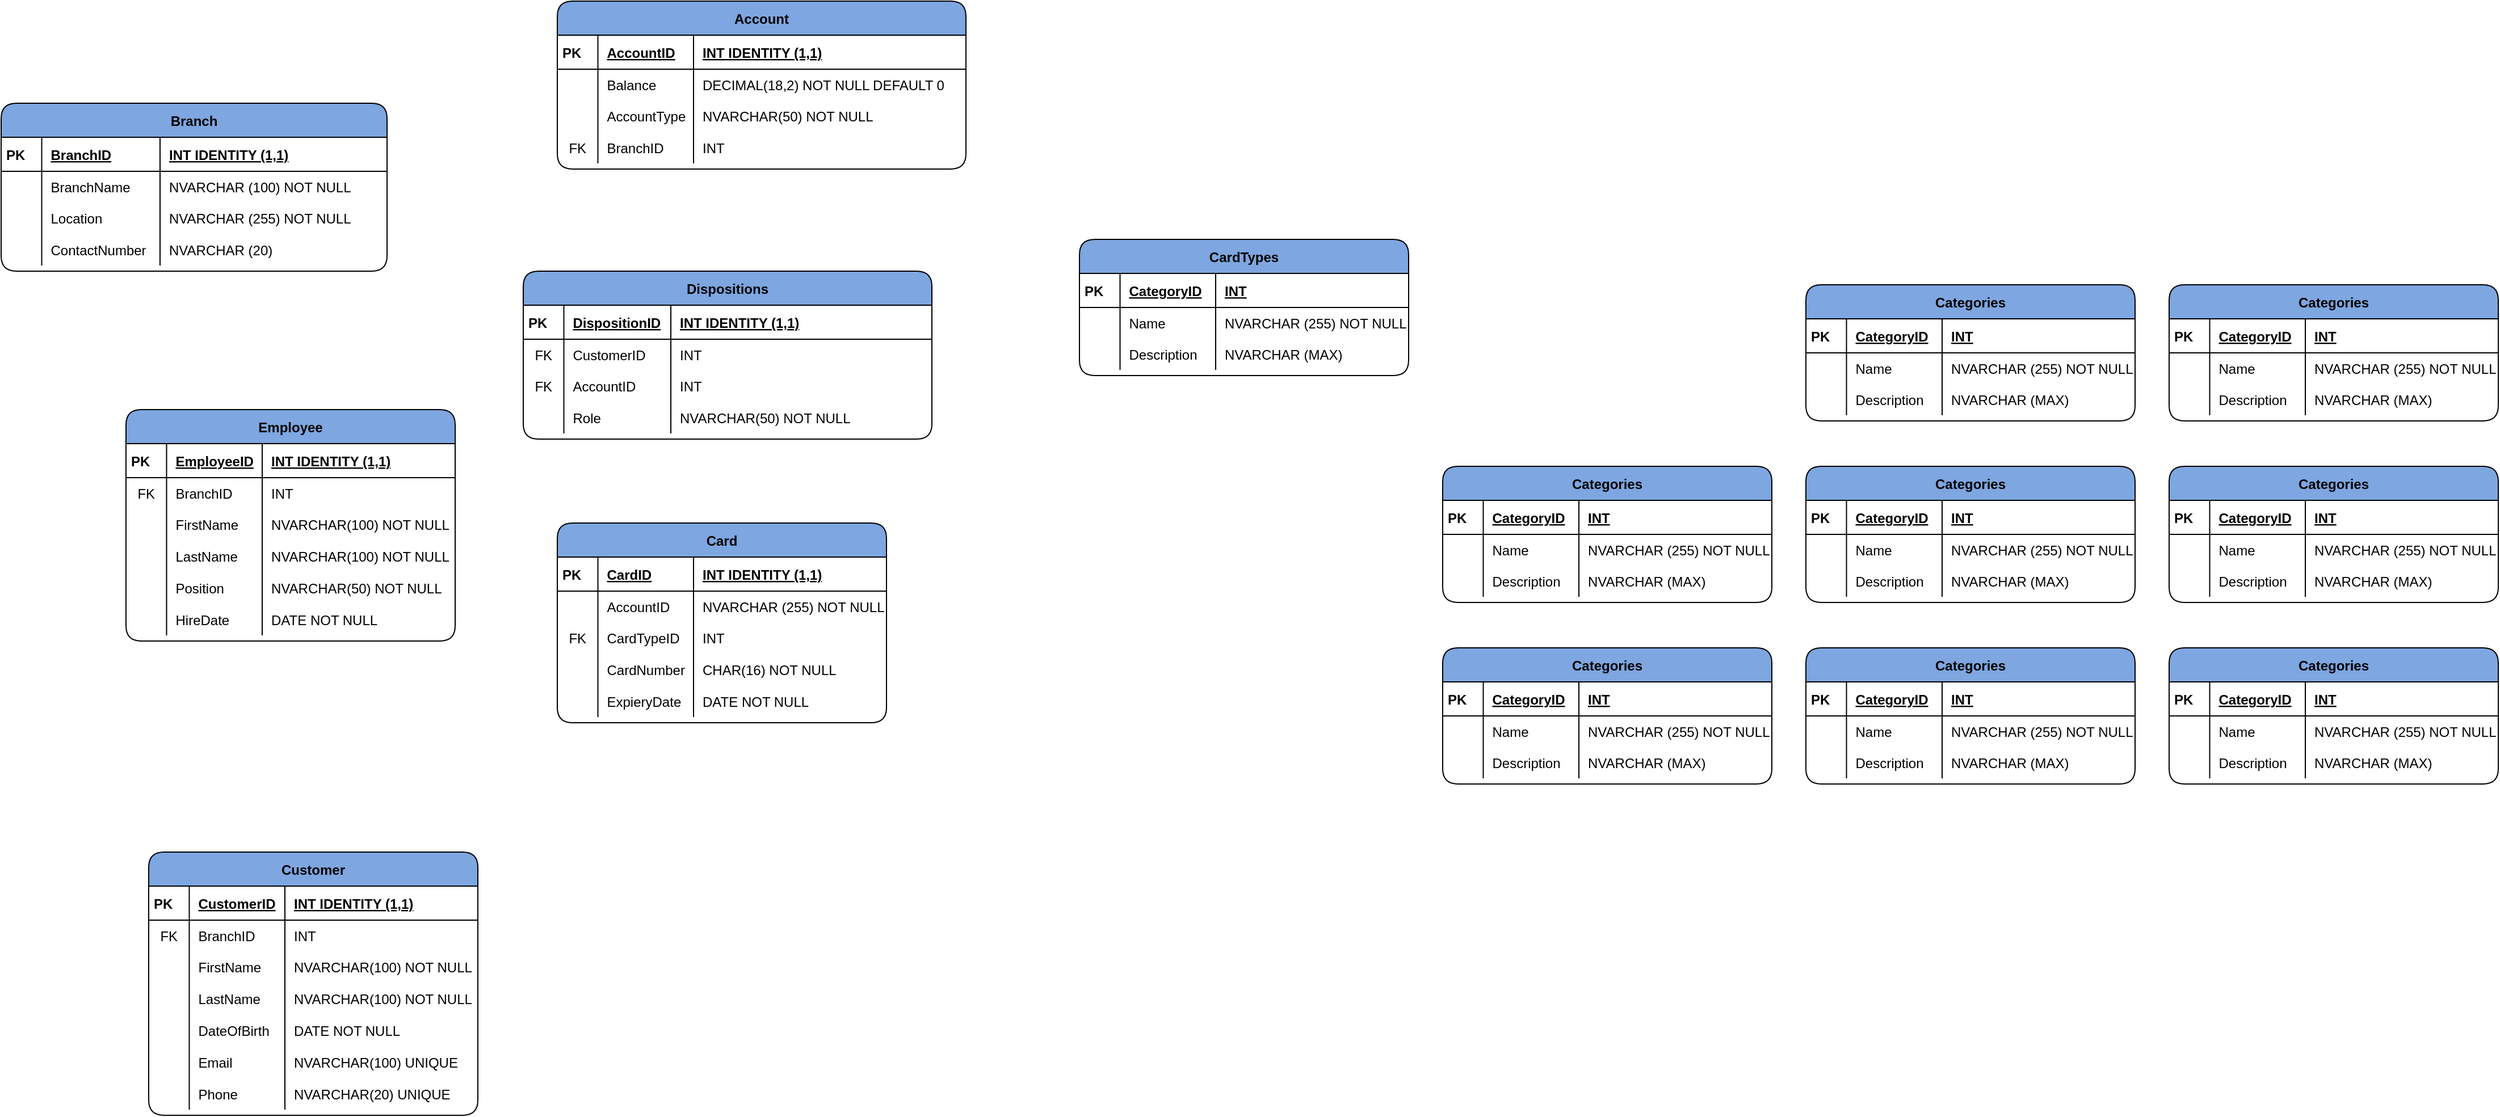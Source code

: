 <mxfile version="26.1.0">
  <diagram name="Page-1" id="5d7acffa-a066-3a61-03fe-96351882024d">
    <mxGraphModel dx="2874" dy="1707" grid="1" gridSize="10" guides="1" tooltips="1" connect="1" arrows="1" fold="1" page="1" pageScale="1" pageWidth="1100" pageHeight="850" background="#ffffff" math="0" shadow="0">
      <root>
        <mxCell id="0" />
        <mxCell id="1" parent="0" />
        <mxCell id="0VjuSFzYuLGDYS42f5_9-211" value="Employee" style="shape=table;startSize=30;container=1;collapsible=1;childLayout=tableLayout;fixedRows=1;rowLines=0;fontStyle=1;align=center;resizeLast=1;swimlaneFillColor=default;rounded=1;fillColor=light-dark(#7EA6E0,var(--ge-dark-color, #121212));" vertex="1" parent="1">
          <mxGeometry x="-660" y="260" width="290" height="204" as="geometry" />
        </mxCell>
        <mxCell id="0VjuSFzYuLGDYS42f5_9-212" value="" style="shape=partialRectangle;collapsible=0;dropTarget=0;pointerEvents=0;fillColor=none;points=[[0,0.5],[1,0.5]];portConstraint=eastwest;top=0;left=0;right=0;bottom=1;rounded=1;" vertex="1" parent="0VjuSFzYuLGDYS42f5_9-211">
          <mxGeometry y="30" width="290" height="30" as="geometry" />
        </mxCell>
        <mxCell id="0VjuSFzYuLGDYS42f5_9-213" value="PK   " style="shape=partialRectangle;overflow=hidden;connectable=0;fillColor=none;top=0;left=0;bottom=0;right=0;fontStyle=1;rounded=1;" vertex="1" parent="0VjuSFzYuLGDYS42f5_9-212">
          <mxGeometry width="35.75" height="30" as="geometry">
            <mxRectangle width="35.75" height="30" as="alternateBounds" />
          </mxGeometry>
        </mxCell>
        <mxCell id="0VjuSFzYuLGDYS42f5_9-214" value="EmployeeID" style="shape=partialRectangle;overflow=hidden;connectable=0;fillColor=none;top=0;left=0;bottom=0;right=0;align=left;spacingLeft=6;fontStyle=5;rounded=1;" vertex="1" parent="0VjuSFzYuLGDYS42f5_9-212">
          <mxGeometry x="35.75" width="84.25" height="30" as="geometry">
            <mxRectangle width="84.25" height="30" as="alternateBounds" />
          </mxGeometry>
        </mxCell>
        <mxCell id="0VjuSFzYuLGDYS42f5_9-215" value="INT IDENTITY (1,1)" style="shape=partialRectangle;overflow=hidden;connectable=0;fillColor=none;top=0;left=0;bottom=0;right=0;align=left;spacingLeft=6;fontStyle=5;rounded=1;" vertex="1" parent="0VjuSFzYuLGDYS42f5_9-212">
          <mxGeometry x="120" width="170" height="30" as="geometry">
            <mxRectangle width="170" height="30" as="alternateBounds" />
          </mxGeometry>
        </mxCell>
        <mxCell id="0VjuSFzYuLGDYS42f5_9-216" value="" style="shape=partialRectangle;collapsible=0;dropTarget=0;pointerEvents=0;fillColor=none;points=[[0,0.5],[1,0.5]];portConstraint=eastwest;top=0;left=0;right=0;bottom=0;rounded=1;" vertex="1" parent="0VjuSFzYuLGDYS42f5_9-211">
          <mxGeometry y="60" width="290" height="27" as="geometry" />
        </mxCell>
        <mxCell id="0VjuSFzYuLGDYS42f5_9-217" value="FK" style="shape=partialRectangle;overflow=hidden;connectable=0;fillColor=none;top=0;left=0;bottom=0;right=0;rounded=1;" vertex="1" parent="0VjuSFzYuLGDYS42f5_9-216">
          <mxGeometry width="35.75" height="27" as="geometry">
            <mxRectangle width="35.75" height="27" as="alternateBounds" />
          </mxGeometry>
        </mxCell>
        <mxCell id="0VjuSFzYuLGDYS42f5_9-218" value="BranchID" style="shape=partialRectangle;overflow=hidden;connectable=0;fillColor=none;top=0;left=0;bottom=0;right=0;align=left;spacingLeft=6;rounded=1;" vertex="1" parent="0VjuSFzYuLGDYS42f5_9-216">
          <mxGeometry x="35.75" width="84.25" height="27" as="geometry">
            <mxRectangle width="84.25" height="27" as="alternateBounds" />
          </mxGeometry>
        </mxCell>
        <mxCell id="0VjuSFzYuLGDYS42f5_9-219" value="INT" style="shape=partialRectangle;overflow=hidden;connectable=0;fillColor=none;top=0;left=0;bottom=0;right=0;align=left;spacingLeft=6;rounded=1;" vertex="1" parent="0VjuSFzYuLGDYS42f5_9-216">
          <mxGeometry x="120" width="170" height="27" as="geometry">
            <mxRectangle width="170" height="27" as="alternateBounds" />
          </mxGeometry>
        </mxCell>
        <mxCell id="0VjuSFzYuLGDYS42f5_9-421" style="shape=partialRectangle;collapsible=0;dropTarget=0;pointerEvents=0;fillColor=none;points=[[0,0.5],[1,0.5]];portConstraint=eastwest;top=0;left=0;right=0;bottom=0;rounded=1;" vertex="1" parent="0VjuSFzYuLGDYS42f5_9-211">
          <mxGeometry y="87" width="290" height="28" as="geometry" />
        </mxCell>
        <mxCell id="0VjuSFzYuLGDYS42f5_9-422" style="shape=partialRectangle;overflow=hidden;connectable=0;fillColor=none;top=0;left=0;bottom=0;right=0;rounded=1;" vertex="1" parent="0VjuSFzYuLGDYS42f5_9-421">
          <mxGeometry width="35.75" height="28" as="geometry">
            <mxRectangle width="35.75" height="28" as="alternateBounds" />
          </mxGeometry>
        </mxCell>
        <mxCell id="0VjuSFzYuLGDYS42f5_9-423" value="FirstName" style="shape=partialRectangle;overflow=hidden;connectable=0;fillColor=none;top=0;left=0;bottom=0;right=0;align=left;spacingLeft=6;rounded=1;" vertex="1" parent="0VjuSFzYuLGDYS42f5_9-421">
          <mxGeometry x="35.75" width="84.25" height="28" as="geometry">
            <mxRectangle width="84.25" height="28" as="alternateBounds" />
          </mxGeometry>
        </mxCell>
        <mxCell id="0VjuSFzYuLGDYS42f5_9-424" value="NVARCHAR(100) NOT NULL" style="shape=partialRectangle;overflow=hidden;connectable=0;fillColor=none;top=0;left=0;bottom=0;right=0;align=left;spacingLeft=6;rounded=1;" vertex="1" parent="0VjuSFzYuLGDYS42f5_9-421">
          <mxGeometry x="120" width="170" height="28" as="geometry">
            <mxRectangle width="170" height="28" as="alternateBounds" />
          </mxGeometry>
        </mxCell>
        <mxCell id="0VjuSFzYuLGDYS42f5_9-401" style="shape=partialRectangle;collapsible=0;dropTarget=0;pointerEvents=0;fillColor=none;points=[[0,0.5],[1,0.5]];portConstraint=eastwest;top=0;left=0;right=0;bottom=0;rounded=1;" vertex="1" parent="0VjuSFzYuLGDYS42f5_9-211">
          <mxGeometry y="115" width="290" height="28" as="geometry" />
        </mxCell>
        <mxCell id="0VjuSFzYuLGDYS42f5_9-402" style="shape=partialRectangle;overflow=hidden;connectable=0;fillColor=none;top=0;left=0;bottom=0;right=0;rounded=1;" vertex="1" parent="0VjuSFzYuLGDYS42f5_9-401">
          <mxGeometry width="35.75" height="28" as="geometry">
            <mxRectangle width="35.75" height="28" as="alternateBounds" />
          </mxGeometry>
        </mxCell>
        <mxCell id="0VjuSFzYuLGDYS42f5_9-403" value="LastName" style="shape=partialRectangle;overflow=hidden;connectable=0;fillColor=none;top=0;left=0;bottom=0;right=0;align=left;spacingLeft=6;rounded=1;" vertex="1" parent="0VjuSFzYuLGDYS42f5_9-401">
          <mxGeometry x="35.75" width="84.25" height="28" as="geometry">
            <mxRectangle width="84.25" height="28" as="alternateBounds" />
          </mxGeometry>
        </mxCell>
        <mxCell id="0VjuSFzYuLGDYS42f5_9-404" value="NVARCHAR(100) NOT NULL" style="shape=partialRectangle;overflow=hidden;connectable=0;fillColor=none;top=0;left=0;bottom=0;right=0;align=left;spacingLeft=6;rounded=1;" vertex="1" parent="0VjuSFzYuLGDYS42f5_9-401">
          <mxGeometry x="120" width="170" height="28" as="geometry">
            <mxRectangle width="170" height="28" as="alternateBounds" />
          </mxGeometry>
        </mxCell>
        <mxCell id="0VjuSFzYuLGDYS42f5_9-405" style="shape=partialRectangle;collapsible=0;dropTarget=0;pointerEvents=0;fillColor=none;points=[[0,0.5],[1,0.5]];portConstraint=eastwest;top=0;left=0;right=0;bottom=0;rounded=1;" vertex="1" parent="0VjuSFzYuLGDYS42f5_9-211">
          <mxGeometry y="143" width="290" height="28" as="geometry" />
        </mxCell>
        <mxCell id="0VjuSFzYuLGDYS42f5_9-406" style="shape=partialRectangle;overflow=hidden;connectable=0;fillColor=none;top=0;left=0;bottom=0;right=0;rounded=1;" vertex="1" parent="0VjuSFzYuLGDYS42f5_9-405">
          <mxGeometry width="35.75" height="28" as="geometry">
            <mxRectangle width="35.75" height="28" as="alternateBounds" />
          </mxGeometry>
        </mxCell>
        <mxCell id="0VjuSFzYuLGDYS42f5_9-407" value="Position" style="shape=partialRectangle;overflow=hidden;connectable=0;fillColor=none;top=0;left=0;bottom=0;right=0;align=left;spacingLeft=6;rounded=1;" vertex="1" parent="0VjuSFzYuLGDYS42f5_9-405">
          <mxGeometry x="35.75" width="84.25" height="28" as="geometry">
            <mxRectangle width="84.25" height="28" as="alternateBounds" />
          </mxGeometry>
        </mxCell>
        <mxCell id="0VjuSFzYuLGDYS42f5_9-408" value="NVARCHAR(50) NOT NULL" style="shape=partialRectangle;overflow=hidden;connectable=0;fillColor=none;top=0;left=0;bottom=0;right=0;align=left;spacingLeft=6;rounded=1;" vertex="1" parent="0VjuSFzYuLGDYS42f5_9-405">
          <mxGeometry x="120" width="170" height="28" as="geometry">
            <mxRectangle width="170" height="28" as="alternateBounds" />
          </mxGeometry>
        </mxCell>
        <mxCell id="0VjuSFzYuLGDYS42f5_9-220" style="shape=partialRectangle;collapsible=0;dropTarget=0;pointerEvents=0;fillColor=none;points=[[0,0.5],[1,0.5]];portConstraint=eastwest;top=0;left=0;right=0;bottom=0;rounded=1;" vertex="1" parent="0VjuSFzYuLGDYS42f5_9-211">
          <mxGeometry y="171" width="290" height="28" as="geometry" />
        </mxCell>
        <mxCell id="0VjuSFzYuLGDYS42f5_9-221" style="shape=partialRectangle;overflow=hidden;connectable=0;fillColor=none;top=0;left=0;bottom=0;right=0;rounded=1;" vertex="1" parent="0VjuSFzYuLGDYS42f5_9-220">
          <mxGeometry width="35.75" height="28" as="geometry">
            <mxRectangle width="35.75" height="28" as="alternateBounds" />
          </mxGeometry>
        </mxCell>
        <mxCell id="0VjuSFzYuLGDYS42f5_9-222" value="HireDate" style="shape=partialRectangle;overflow=hidden;connectable=0;fillColor=none;top=0;left=0;bottom=0;right=0;align=left;spacingLeft=6;rounded=1;" vertex="1" parent="0VjuSFzYuLGDYS42f5_9-220">
          <mxGeometry x="35.75" width="84.25" height="28" as="geometry">
            <mxRectangle width="84.25" height="28" as="alternateBounds" />
          </mxGeometry>
        </mxCell>
        <mxCell id="0VjuSFzYuLGDYS42f5_9-223" value="DATE NOT NULL" style="shape=partialRectangle;overflow=hidden;connectable=0;fillColor=none;top=0;left=0;bottom=0;right=0;align=left;spacingLeft=6;rounded=1;" vertex="1" parent="0VjuSFzYuLGDYS42f5_9-220">
          <mxGeometry x="120" width="170" height="28" as="geometry">
            <mxRectangle width="170" height="28" as="alternateBounds" />
          </mxGeometry>
        </mxCell>
        <mxCell id="0VjuSFzYuLGDYS42f5_9-224" value="Branch" style="shape=table;startSize=30;container=1;collapsible=1;childLayout=tableLayout;fixedRows=1;rowLines=0;fontStyle=1;align=center;resizeLast=1;swimlaneFillColor=default;rounded=1;fillColor=light-dark(#7EA6E0,var(--ge-dark-color, #121212));" vertex="1" parent="1">
          <mxGeometry x="-770" y="-10" width="340" height="148" as="geometry" />
        </mxCell>
        <mxCell id="0VjuSFzYuLGDYS42f5_9-225" value="" style="shape=partialRectangle;collapsible=0;dropTarget=0;pointerEvents=0;fillColor=none;points=[[0,0.5],[1,0.5]];portConstraint=eastwest;top=0;left=0;right=0;bottom=1;rounded=1;" vertex="1" parent="0VjuSFzYuLGDYS42f5_9-224">
          <mxGeometry y="30" width="340" height="30" as="geometry" />
        </mxCell>
        <mxCell id="0VjuSFzYuLGDYS42f5_9-226" value="PK   " style="shape=partialRectangle;overflow=hidden;connectable=0;fillColor=none;top=0;left=0;bottom=0;right=0;fontStyle=1;rounded=1;" vertex="1" parent="0VjuSFzYuLGDYS42f5_9-225">
          <mxGeometry width="35.75" height="30" as="geometry">
            <mxRectangle width="35.75" height="30" as="alternateBounds" />
          </mxGeometry>
        </mxCell>
        <mxCell id="0VjuSFzYuLGDYS42f5_9-227" value="BranchID" style="shape=partialRectangle;overflow=hidden;connectable=0;fillColor=none;top=0;left=0;bottom=0;right=0;align=left;spacingLeft=6;fontStyle=5;rounded=1;" vertex="1" parent="0VjuSFzYuLGDYS42f5_9-225">
          <mxGeometry x="35.75" width="104.25" height="30" as="geometry">
            <mxRectangle width="104.25" height="30" as="alternateBounds" />
          </mxGeometry>
        </mxCell>
        <mxCell id="0VjuSFzYuLGDYS42f5_9-228" value="INT IDENTITY (1,1)" style="shape=partialRectangle;overflow=hidden;connectable=0;fillColor=none;top=0;left=0;bottom=0;right=0;align=left;spacingLeft=6;fontStyle=5;rounded=1;" vertex="1" parent="0VjuSFzYuLGDYS42f5_9-225">
          <mxGeometry x="140" width="200" height="30" as="geometry">
            <mxRectangle width="200" height="30" as="alternateBounds" />
          </mxGeometry>
        </mxCell>
        <mxCell id="0VjuSFzYuLGDYS42f5_9-229" value="" style="shape=partialRectangle;collapsible=0;dropTarget=0;pointerEvents=0;fillColor=none;points=[[0,0.5],[1,0.5]];portConstraint=eastwest;top=0;left=0;right=0;bottom=0;rounded=1;" vertex="1" parent="0VjuSFzYuLGDYS42f5_9-224">
          <mxGeometry y="60" width="340" height="27" as="geometry" />
        </mxCell>
        <mxCell id="0VjuSFzYuLGDYS42f5_9-230" value="" style="shape=partialRectangle;overflow=hidden;connectable=0;fillColor=none;top=0;left=0;bottom=0;right=0;rounded=1;" vertex="1" parent="0VjuSFzYuLGDYS42f5_9-229">
          <mxGeometry width="35.75" height="27" as="geometry">
            <mxRectangle width="35.75" height="27" as="alternateBounds" />
          </mxGeometry>
        </mxCell>
        <mxCell id="0VjuSFzYuLGDYS42f5_9-231" value="BranchName" style="shape=partialRectangle;overflow=hidden;connectable=0;fillColor=none;top=0;left=0;bottom=0;right=0;align=left;spacingLeft=6;rounded=1;" vertex="1" parent="0VjuSFzYuLGDYS42f5_9-229">
          <mxGeometry x="35.75" width="104.25" height="27" as="geometry">
            <mxRectangle width="104.25" height="27" as="alternateBounds" />
          </mxGeometry>
        </mxCell>
        <mxCell id="0VjuSFzYuLGDYS42f5_9-232" value="NVARCHAR (100) NOT NULL" style="shape=partialRectangle;overflow=hidden;connectable=0;fillColor=none;top=0;left=0;bottom=0;right=0;align=left;spacingLeft=6;rounded=1;" vertex="1" parent="0VjuSFzYuLGDYS42f5_9-229">
          <mxGeometry x="140" width="200" height="27" as="geometry">
            <mxRectangle width="200" height="27" as="alternateBounds" />
          </mxGeometry>
        </mxCell>
        <mxCell id="0VjuSFzYuLGDYS42f5_9-393" style="shape=partialRectangle;collapsible=0;dropTarget=0;pointerEvents=0;fillColor=none;points=[[0,0.5],[1,0.5]];portConstraint=eastwest;top=0;left=0;right=0;bottom=0;rounded=1;" vertex="1" parent="0VjuSFzYuLGDYS42f5_9-224">
          <mxGeometry y="87" width="340" height="28" as="geometry" />
        </mxCell>
        <mxCell id="0VjuSFzYuLGDYS42f5_9-394" style="shape=partialRectangle;overflow=hidden;connectable=0;fillColor=none;top=0;left=0;bottom=0;right=0;rounded=1;" vertex="1" parent="0VjuSFzYuLGDYS42f5_9-393">
          <mxGeometry width="35.75" height="28" as="geometry">
            <mxRectangle width="35.75" height="28" as="alternateBounds" />
          </mxGeometry>
        </mxCell>
        <mxCell id="0VjuSFzYuLGDYS42f5_9-395" value="Location" style="shape=partialRectangle;overflow=hidden;connectable=0;fillColor=none;top=0;left=0;bottom=0;right=0;align=left;spacingLeft=6;rounded=1;" vertex="1" parent="0VjuSFzYuLGDYS42f5_9-393">
          <mxGeometry x="35.75" width="104.25" height="28" as="geometry">
            <mxRectangle width="104.25" height="28" as="alternateBounds" />
          </mxGeometry>
        </mxCell>
        <mxCell id="0VjuSFzYuLGDYS42f5_9-396" value="NVARCHAR (255) NOT NULL" style="shape=partialRectangle;overflow=hidden;connectable=0;fillColor=none;top=0;left=0;bottom=0;right=0;align=left;spacingLeft=6;rounded=1;" vertex="1" parent="0VjuSFzYuLGDYS42f5_9-393">
          <mxGeometry x="140" width="200" height="28" as="geometry">
            <mxRectangle width="200" height="28" as="alternateBounds" />
          </mxGeometry>
        </mxCell>
        <mxCell id="0VjuSFzYuLGDYS42f5_9-233" style="shape=partialRectangle;collapsible=0;dropTarget=0;pointerEvents=0;fillColor=none;points=[[0,0.5],[1,0.5]];portConstraint=eastwest;top=0;left=0;right=0;bottom=0;rounded=1;" vertex="1" parent="0VjuSFzYuLGDYS42f5_9-224">
          <mxGeometry y="115" width="340" height="28" as="geometry" />
        </mxCell>
        <mxCell id="0VjuSFzYuLGDYS42f5_9-234" style="shape=partialRectangle;overflow=hidden;connectable=0;fillColor=none;top=0;left=0;bottom=0;right=0;rounded=1;" vertex="1" parent="0VjuSFzYuLGDYS42f5_9-233">
          <mxGeometry width="35.75" height="28" as="geometry">
            <mxRectangle width="35.75" height="28" as="alternateBounds" />
          </mxGeometry>
        </mxCell>
        <mxCell id="0VjuSFzYuLGDYS42f5_9-235" value="ContactNumber" style="shape=partialRectangle;overflow=hidden;connectable=0;fillColor=none;top=0;left=0;bottom=0;right=0;align=left;spacingLeft=6;rounded=1;" vertex="1" parent="0VjuSFzYuLGDYS42f5_9-233">
          <mxGeometry x="35.75" width="104.25" height="28" as="geometry">
            <mxRectangle width="104.25" height="28" as="alternateBounds" />
          </mxGeometry>
        </mxCell>
        <mxCell id="0VjuSFzYuLGDYS42f5_9-236" value="NVARCHAR (20)" style="shape=partialRectangle;overflow=hidden;connectable=0;fillColor=none;top=0;left=0;bottom=0;right=0;align=left;spacingLeft=6;rounded=1;" vertex="1" parent="0VjuSFzYuLGDYS42f5_9-233">
          <mxGeometry x="140" width="200" height="28" as="geometry">
            <mxRectangle width="200" height="28" as="alternateBounds" />
          </mxGeometry>
        </mxCell>
        <mxCell id="0VjuSFzYuLGDYS42f5_9-237" value="CardTypes" style="shape=table;startSize=30;container=1;collapsible=1;childLayout=tableLayout;fixedRows=1;rowLines=0;fontStyle=1;align=center;resizeLast=1;swimlaneFillColor=default;rounded=1;fillColor=light-dark(#7EA6E0,var(--ge-dark-color, #121212));" vertex="1" parent="1">
          <mxGeometry x="180" y="110" width="290" height="120" as="geometry" />
        </mxCell>
        <mxCell id="0VjuSFzYuLGDYS42f5_9-238" value="" style="shape=partialRectangle;collapsible=0;dropTarget=0;pointerEvents=0;fillColor=none;points=[[0,0.5],[1,0.5]];portConstraint=eastwest;top=0;left=0;right=0;bottom=1;rounded=1;" vertex="1" parent="0VjuSFzYuLGDYS42f5_9-237">
          <mxGeometry y="30" width="290" height="30" as="geometry" />
        </mxCell>
        <mxCell id="0VjuSFzYuLGDYS42f5_9-239" value="PK   " style="shape=partialRectangle;overflow=hidden;connectable=0;fillColor=none;top=0;left=0;bottom=0;right=0;fontStyle=1;rounded=1;" vertex="1" parent="0VjuSFzYuLGDYS42f5_9-238">
          <mxGeometry width="35.75" height="30" as="geometry">
            <mxRectangle width="35.75" height="30" as="alternateBounds" />
          </mxGeometry>
        </mxCell>
        <mxCell id="0VjuSFzYuLGDYS42f5_9-240" value="CategoryID" style="shape=partialRectangle;overflow=hidden;connectable=0;fillColor=none;top=0;left=0;bottom=0;right=0;align=left;spacingLeft=6;fontStyle=5;rounded=1;" vertex="1" parent="0VjuSFzYuLGDYS42f5_9-238">
          <mxGeometry x="35.75" width="84.25" height="30" as="geometry">
            <mxRectangle width="84.25" height="30" as="alternateBounds" />
          </mxGeometry>
        </mxCell>
        <mxCell id="0VjuSFzYuLGDYS42f5_9-241" value="INT" style="shape=partialRectangle;overflow=hidden;connectable=0;fillColor=none;top=0;left=0;bottom=0;right=0;align=left;spacingLeft=6;fontStyle=5;rounded=1;" vertex="1" parent="0VjuSFzYuLGDYS42f5_9-238">
          <mxGeometry x="120" width="170" height="30" as="geometry">
            <mxRectangle width="170" height="30" as="alternateBounds" />
          </mxGeometry>
        </mxCell>
        <mxCell id="0VjuSFzYuLGDYS42f5_9-242" value="" style="shape=partialRectangle;collapsible=0;dropTarget=0;pointerEvents=0;fillColor=none;points=[[0,0.5],[1,0.5]];portConstraint=eastwest;top=0;left=0;right=0;bottom=0;rounded=1;" vertex="1" parent="0VjuSFzYuLGDYS42f5_9-237">
          <mxGeometry y="60" width="290" height="27" as="geometry" />
        </mxCell>
        <mxCell id="0VjuSFzYuLGDYS42f5_9-243" value="" style="shape=partialRectangle;overflow=hidden;connectable=0;fillColor=none;top=0;left=0;bottom=0;right=0;rounded=1;" vertex="1" parent="0VjuSFzYuLGDYS42f5_9-242">
          <mxGeometry width="35.75" height="27" as="geometry">
            <mxRectangle width="35.75" height="27" as="alternateBounds" />
          </mxGeometry>
        </mxCell>
        <mxCell id="0VjuSFzYuLGDYS42f5_9-244" value="Name" style="shape=partialRectangle;overflow=hidden;connectable=0;fillColor=none;top=0;left=0;bottom=0;right=0;align=left;spacingLeft=6;rounded=1;" vertex="1" parent="0VjuSFzYuLGDYS42f5_9-242">
          <mxGeometry x="35.75" width="84.25" height="27" as="geometry">
            <mxRectangle width="84.25" height="27" as="alternateBounds" />
          </mxGeometry>
        </mxCell>
        <mxCell id="0VjuSFzYuLGDYS42f5_9-245" value="NVARCHAR (255) NOT NULL" style="shape=partialRectangle;overflow=hidden;connectable=0;fillColor=none;top=0;left=0;bottom=0;right=0;align=left;spacingLeft=6;rounded=1;" vertex="1" parent="0VjuSFzYuLGDYS42f5_9-242">
          <mxGeometry x="120" width="170" height="27" as="geometry">
            <mxRectangle width="170" height="27" as="alternateBounds" />
          </mxGeometry>
        </mxCell>
        <mxCell id="0VjuSFzYuLGDYS42f5_9-246" style="shape=partialRectangle;collapsible=0;dropTarget=0;pointerEvents=0;fillColor=none;points=[[0,0.5],[1,0.5]];portConstraint=eastwest;top=0;left=0;right=0;bottom=0;rounded=1;" vertex="1" parent="0VjuSFzYuLGDYS42f5_9-237">
          <mxGeometry y="87" width="290" height="28" as="geometry" />
        </mxCell>
        <mxCell id="0VjuSFzYuLGDYS42f5_9-247" style="shape=partialRectangle;overflow=hidden;connectable=0;fillColor=none;top=0;left=0;bottom=0;right=0;rounded=1;" vertex="1" parent="0VjuSFzYuLGDYS42f5_9-246">
          <mxGeometry width="35.75" height="28" as="geometry">
            <mxRectangle width="35.75" height="28" as="alternateBounds" />
          </mxGeometry>
        </mxCell>
        <mxCell id="0VjuSFzYuLGDYS42f5_9-248" value="Description" style="shape=partialRectangle;overflow=hidden;connectable=0;fillColor=none;top=0;left=0;bottom=0;right=0;align=left;spacingLeft=6;rounded=1;" vertex="1" parent="0VjuSFzYuLGDYS42f5_9-246">
          <mxGeometry x="35.75" width="84.25" height="28" as="geometry">
            <mxRectangle width="84.25" height="28" as="alternateBounds" />
          </mxGeometry>
        </mxCell>
        <mxCell id="0VjuSFzYuLGDYS42f5_9-249" value="NVARCHAR (MAX)" style="shape=partialRectangle;overflow=hidden;connectable=0;fillColor=none;top=0;left=0;bottom=0;right=0;align=left;spacingLeft=6;rounded=1;" vertex="1" parent="0VjuSFzYuLGDYS42f5_9-246">
          <mxGeometry x="120" width="170" height="28" as="geometry">
            <mxRectangle width="170" height="28" as="alternateBounds" />
          </mxGeometry>
        </mxCell>
        <mxCell id="0VjuSFzYuLGDYS42f5_9-250" value="Dispositions" style="shape=table;startSize=30;container=1;collapsible=1;childLayout=tableLayout;fixedRows=1;rowLines=0;fontStyle=1;align=center;resizeLast=1;swimlaneFillColor=default;rounded=1;fillColor=light-dark(#7EA6E0,var(--ge-dark-color, #121212));" vertex="1" parent="1">
          <mxGeometry x="-310" y="138" width="360" height="148" as="geometry" />
        </mxCell>
        <mxCell id="0VjuSFzYuLGDYS42f5_9-251" value="" style="shape=partialRectangle;collapsible=0;dropTarget=0;pointerEvents=0;fillColor=none;points=[[0,0.5],[1,0.5]];portConstraint=eastwest;top=0;left=0;right=0;bottom=1;rounded=1;" vertex="1" parent="0VjuSFzYuLGDYS42f5_9-250">
          <mxGeometry y="30" width="360" height="30" as="geometry" />
        </mxCell>
        <mxCell id="0VjuSFzYuLGDYS42f5_9-252" value="PK   " style="shape=partialRectangle;overflow=hidden;connectable=0;fillColor=none;top=0;left=0;bottom=0;right=0;fontStyle=1;rounded=1;" vertex="1" parent="0VjuSFzYuLGDYS42f5_9-251">
          <mxGeometry width="35.75" height="30" as="geometry">
            <mxRectangle width="35.75" height="30" as="alternateBounds" />
          </mxGeometry>
        </mxCell>
        <mxCell id="0VjuSFzYuLGDYS42f5_9-253" value="DispositionID" style="shape=partialRectangle;overflow=hidden;connectable=0;fillColor=none;top=0;left=0;bottom=0;right=0;align=left;spacingLeft=6;fontStyle=5;rounded=1;" vertex="1" parent="0VjuSFzYuLGDYS42f5_9-251">
          <mxGeometry x="35.75" width="94.25" height="30" as="geometry">
            <mxRectangle width="94.25" height="30" as="alternateBounds" />
          </mxGeometry>
        </mxCell>
        <mxCell id="0VjuSFzYuLGDYS42f5_9-254" value="INT IDENTITY (1,1)" style="shape=partialRectangle;overflow=hidden;connectable=0;fillColor=none;top=0;left=0;bottom=0;right=0;align=left;spacingLeft=6;fontStyle=5;rounded=1;" vertex="1" parent="0VjuSFzYuLGDYS42f5_9-251">
          <mxGeometry x="130" width="230" height="30" as="geometry">
            <mxRectangle width="230" height="30" as="alternateBounds" />
          </mxGeometry>
        </mxCell>
        <mxCell id="0VjuSFzYuLGDYS42f5_9-255" value="" style="shape=partialRectangle;collapsible=0;dropTarget=0;pointerEvents=0;fillColor=none;points=[[0,0.5],[1,0.5]];portConstraint=eastwest;top=0;left=0;right=0;bottom=0;rounded=1;" vertex="1" parent="0VjuSFzYuLGDYS42f5_9-250">
          <mxGeometry y="60" width="360" height="27" as="geometry" />
        </mxCell>
        <mxCell id="0VjuSFzYuLGDYS42f5_9-256" value="FK" style="shape=partialRectangle;overflow=hidden;connectable=0;fillColor=none;top=0;left=0;bottom=0;right=0;rounded=1;" vertex="1" parent="0VjuSFzYuLGDYS42f5_9-255">
          <mxGeometry width="35.75" height="27" as="geometry">
            <mxRectangle width="35.75" height="27" as="alternateBounds" />
          </mxGeometry>
        </mxCell>
        <mxCell id="0VjuSFzYuLGDYS42f5_9-257" value="CustomerID" style="shape=partialRectangle;overflow=hidden;connectable=0;fillColor=none;top=0;left=0;bottom=0;right=0;align=left;spacingLeft=6;rounded=1;" vertex="1" parent="0VjuSFzYuLGDYS42f5_9-255">
          <mxGeometry x="35.75" width="94.25" height="27" as="geometry">
            <mxRectangle width="94.25" height="27" as="alternateBounds" />
          </mxGeometry>
        </mxCell>
        <mxCell id="0VjuSFzYuLGDYS42f5_9-258" value="INT" style="shape=partialRectangle;overflow=hidden;connectable=0;fillColor=none;top=0;left=0;bottom=0;right=0;align=left;spacingLeft=6;rounded=1;" vertex="1" parent="0VjuSFzYuLGDYS42f5_9-255">
          <mxGeometry x="130" width="230" height="27" as="geometry">
            <mxRectangle width="230" height="27" as="alternateBounds" />
          </mxGeometry>
        </mxCell>
        <mxCell id="0VjuSFzYuLGDYS42f5_9-459" style="shape=partialRectangle;collapsible=0;dropTarget=0;pointerEvents=0;fillColor=none;points=[[0,0.5],[1,0.5]];portConstraint=eastwest;top=0;left=0;right=0;bottom=0;rounded=1;" vertex="1" parent="0VjuSFzYuLGDYS42f5_9-250">
          <mxGeometry y="87" width="360" height="28" as="geometry" />
        </mxCell>
        <mxCell id="0VjuSFzYuLGDYS42f5_9-460" value="FK" style="shape=partialRectangle;overflow=hidden;connectable=0;fillColor=none;top=0;left=0;bottom=0;right=0;rounded=1;" vertex="1" parent="0VjuSFzYuLGDYS42f5_9-459">
          <mxGeometry width="35.75" height="28" as="geometry">
            <mxRectangle width="35.75" height="28" as="alternateBounds" />
          </mxGeometry>
        </mxCell>
        <mxCell id="0VjuSFzYuLGDYS42f5_9-461" value="AccountID" style="shape=partialRectangle;overflow=hidden;connectable=0;fillColor=none;top=0;left=0;bottom=0;right=0;align=left;spacingLeft=6;rounded=1;" vertex="1" parent="0VjuSFzYuLGDYS42f5_9-459">
          <mxGeometry x="35.75" width="94.25" height="28" as="geometry">
            <mxRectangle width="94.25" height="28" as="alternateBounds" />
          </mxGeometry>
        </mxCell>
        <mxCell id="0VjuSFzYuLGDYS42f5_9-462" value="INT" style="shape=partialRectangle;overflow=hidden;connectable=0;fillColor=none;top=0;left=0;bottom=0;right=0;align=left;spacingLeft=6;rounded=1;" vertex="1" parent="0VjuSFzYuLGDYS42f5_9-459">
          <mxGeometry x="130" width="230" height="28" as="geometry">
            <mxRectangle width="230" height="28" as="alternateBounds" />
          </mxGeometry>
        </mxCell>
        <mxCell id="0VjuSFzYuLGDYS42f5_9-259" style="shape=partialRectangle;collapsible=0;dropTarget=0;pointerEvents=0;fillColor=none;points=[[0,0.5],[1,0.5]];portConstraint=eastwest;top=0;left=0;right=0;bottom=0;rounded=1;" vertex="1" parent="0VjuSFzYuLGDYS42f5_9-250">
          <mxGeometry y="115" width="360" height="28" as="geometry" />
        </mxCell>
        <mxCell id="0VjuSFzYuLGDYS42f5_9-260" style="shape=partialRectangle;overflow=hidden;connectable=0;fillColor=none;top=0;left=0;bottom=0;right=0;rounded=1;" vertex="1" parent="0VjuSFzYuLGDYS42f5_9-259">
          <mxGeometry width="35.75" height="28" as="geometry">
            <mxRectangle width="35.75" height="28" as="alternateBounds" />
          </mxGeometry>
        </mxCell>
        <mxCell id="0VjuSFzYuLGDYS42f5_9-261" value="Role" style="shape=partialRectangle;overflow=hidden;connectable=0;fillColor=none;top=0;left=0;bottom=0;right=0;align=left;spacingLeft=6;rounded=1;" vertex="1" parent="0VjuSFzYuLGDYS42f5_9-259">
          <mxGeometry x="35.75" width="94.25" height="28" as="geometry">
            <mxRectangle width="94.25" height="28" as="alternateBounds" />
          </mxGeometry>
        </mxCell>
        <mxCell id="0VjuSFzYuLGDYS42f5_9-262" value="NVARCHAR(50) NOT NULL" style="shape=partialRectangle;overflow=hidden;connectable=0;fillColor=none;top=0;left=0;bottom=0;right=0;align=left;spacingLeft=6;rounded=1;" vertex="1" parent="0VjuSFzYuLGDYS42f5_9-259">
          <mxGeometry x="130" width="230" height="28" as="geometry">
            <mxRectangle width="230" height="28" as="alternateBounds" />
          </mxGeometry>
        </mxCell>
        <mxCell id="0VjuSFzYuLGDYS42f5_9-263" value="Account" style="shape=table;startSize=30;container=1;collapsible=1;childLayout=tableLayout;fixedRows=1;rowLines=0;fontStyle=1;align=center;resizeLast=1;swimlaneFillColor=default;rounded=1;fillColor=light-dark(#7EA6E0,var(--ge-dark-color, #121212));" vertex="1" parent="1">
          <mxGeometry x="-280" y="-100" width="360" height="148" as="geometry" />
        </mxCell>
        <mxCell id="0VjuSFzYuLGDYS42f5_9-264" value="" style="shape=partialRectangle;collapsible=0;dropTarget=0;pointerEvents=0;fillColor=none;points=[[0,0.5],[1,0.5]];portConstraint=eastwest;top=0;left=0;right=0;bottom=1;rounded=1;" vertex="1" parent="0VjuSFzYuLGDYS42f5_9-263">
          <mxGeometry y="30" width="360" height="30" as="geometry" />
        </mxCell>
        <mxCell id="0VjuSFzYuLGDYS42f5_9-265" value="PK   " style="shape=partialRectangle;overflow=hidden;connectable=0;fillColor=none;top=0;left=0;bottom=0;right=0;fontStyle=1;rounded=1;" vertex="1" parent="0VjuSFzYuLGDYS42f5_9-264">
          <mxGeometry width="35.75" height="30" as="geometry">
            <mxRectangle width="35.75" height="30" as="alternateBounds" />
          </mxGeometry>
        </mxCell>
        <mxCell id="0VjuSFzYuLGDYS42f5_9-266" value="AccountID" style="shape=partialRectangle;overflow=hidden;connectable=0;fillColor=none;top=0;left=0;bottom=0;right=0;align=left;spacingLeft=6;fontStyle=5;rounded=1;" vertex="1" parent="0VjuSFzYuLGDYS42f5_9-264">
          <mxGeometry x="35.75" width="84.25" height="30" as="geometry">
            <mxRectangle width="84.25" height="30" as="alternateBounds" />
          </mxGeometry>
        </mxCell>
        <mxCell id="0VjuSFzYuLGDYS42f5_9-267" value="INT IDENTITY (1,1)" style="shape=partialRectangle;overflow=hidden;connectable=0;fillColor=none;top=0;left=0;bottom=0;right=0;align=left;spacingLeft=6;fontStyle=5;rounded=1;" vertex="1" parent="0VjuSFzYuLGDYS42f5_9-264">
          <mxGeometry x="120" width="240" height="30" as="geometry">
            <mxRectangle width="240" height="30" as="alternateBounds" />
          </mxGeometry>
        </mxCell>
        <mxCell id="0VjuSFzYuLGDYS42f5_9-268" value="" style="shape=partialRectangle;collapsible=0;dropTarget=0;pointerEvents=0;fillColor=none;points=[[0,0.5],[1,0.5]];portConstraint=eastwest;top=0;left=0;right=0;bottom=0;rounded=1;" vertex="1" parent="0VjuSFzYuLGDYS42f5_9-263">
          <mxGeometry y="60" width="360" height="27" as="geometry" />
        </mxCell>
        <mxCell id="0VjuSFzYuLGDYS42f5_9-269" value="" style="shape=partialRectangle;overflow=hidden;connectable=0;fillColor=none;top=0;left=0;bottom=0;right=0;rounded=1;" vertex="1" parent="0VjuSFzYuLGDYS42f5_9-268">
          <mxGeometry width="35.75" height="27" as="geometry">
            <mxRectangle width="35.75" height="27" as="alternateBounds" />
          </mxGeometry>
        </mxCell>
        <mxCell id="0VjuSFzYuLGDYS42f5_9-270" value="Balance" style="shape=partialRectangle;overflow=hidden;connectable=0;fillColor=none;top=0;left=0;bottom=0;right=0;align=left;spacingLeft=6;rounded=1;" vertex="1" parent="0VjuSFzYuLGDYS42f5_9-268">
          <mxGeometry x="35.75" width="84.25" height="27" as="geometry">
            <mxRectangle width="84.25" height="27" as="alternateBounds" />
          </mxGeometry>
        </mxCell>
        <mxCell id="0VjuSFzYuLGDYS42f5_9-271" value="DECIMAL(18,2) NOT NULL DEFAULT 0" style="shape=partialRectangle;overflow=hidden;connectable=0;fillColor=none;top=0;left=0;bottom=0;right=0;align=left;spacingLeft=6;rounded=1;" vertex="1" parent="0VjuSFzYuLGDYS42f5_9-268">
          <mxGeometry x="120" width="240" height="27" as="geometry">
            <mxRectangle width="240" height="27" as="alternateBounds" />
          </mxGeometry>
        </mxCell>
        <mxCell id="0VjuSFzYuLGDYS42f5_9-455" style="shape=partialRectangle;collapsible=0;dropTarget=0;pointerEvents=0;fillColor=none;points=[[0,0.5],[1,0.5]];portConstraint=eastwest;top=0;left=0;right=0;bottom=0;rounded=1;" vertex="1" parent="0VjuSFzYuLGDYS42f5_9-263">
          <mxGeometry y="87" width="360" height="28" as="geometry" />
        </mxCell>
        <mxCell id="0VjuSFzYuLGDYS42f5_9-456" style="shape=partialRectangle;overflow=hidden;connectable=0;fillColor=none;top=0;left=0;bottom=0;right=0;rounded=1;" vertex="1" parent="0VjuSFzYuLGDYS42f5_9-455">
          <mxGeometry width="35.75" height="28" as="geometry">
            <mxRectangle width="35.75" height="28" as="alternateBounds" />
          </mxGeometry>
        </mxCell>
        <mxCell id="0VjuSFzYuLGDYS42f5_9-457" value="AccountType" style="shape=partialRectangle;overflow=hidden;connectable=0;fillColor=none;top=0;left=0;bottom=0;right=0;align=left;spacingLeft=6;rounded=1;" vertex="1" parent="0VjuSFzYuLGDYS42f5_9-455">
          <mxGeometry x="35.75" width="84.25" height="28" as="geometry">
            <mxRectangle width="84.25" height="28" as="alternateBounds" />
          </mxGeometry>
        </mxCell>
        <mxCell id="0VjuSFzYuLGDYS42f5_9-458" value="NVARCHAR(50) NOT NULL " style="shape=partialRectangle;overflow=hidden;connectable=0;fillColor=none;top=0;left=0;bottom=0;right=0;align=left;spacingLeft=6;rounded=1;" vertex="1" parent="0VjuSFzYuLGDYS42f5_9-455">
          <mxGeometry x="120" width="240" height="28" as="geometry">
            <mxRectangle width="240" height="28" as="alternateBounds" />
          </mxGeometry>
        </mxCell>
        <mxCell id="0VjuSFzYuLGDYS42f5_9-272" style="shape=partialRectangle;collapsible=0;dropTarget=0;pointerEvents=0;fillColor=none;points=[[0,0.5],[1,0.5]];portConstraint=eastwest;top=0;left=0;right=0;bottom=0;rounded=1;" vertex="1" parent="0VjuSFzYuLGDYS42f5_9-263">
          <mxGeometry y="115" width="360" height="28" as="geometry" />
        </mxCell>
        <mxCell id="0VjuSFzYuLGDYS42f5_9-273" value="FK" style="shape=partialRectangle;overflow=hidden;connectable=0;fillColor=none;top=0;left=0;bottom=0;right=0;rounded=1;" vertex="1" parent="0VjuSFzYuLGDYS42f5_9-272">
          <mxGeometry width="35.75" height="28" as="geometry">
            <mxRectangle width="35.75" height="28" as="alternateBounds" />
          </mxGeometry>
        </mxCell>
        <mxCell id="0VjuSFzYuLGDYS42f5_9-274" value="BranchID" style="shape=partialRectangle;overflow=hidden;connectable=0;fillColor=none;top=0;left=0;bottom=0;right=0;align=left;spacingLeft=6;rounded=1;" vertex="1" parent="0VjuSFzYuLGDYS42f5_9-272">
          <mxGeometry x="35.75" width="84.25" height="28" as="geometry">
            <mxRectangle width="84.25" height="28" as="alternateBounds" />
          </mxGeometry>
        </mxCell>
        <mxCell id="0VjuSFzYuLGDYS42f5_9-275" value="INT" style="shape=partialRectangle;overflow=hidden;connectable=0;fillColor=none;top=0;left=0;bottom=0;right=0;align=left;spacingLeft=6;rounded=1;" vertex="1" parent="0VjuSFzYuLGDYS42f5_9-272">
          <mxGeometry x="120" width="240" height="28" as="geometry">
            <mxRectangle width="240" height="28" as="alternateBounds" />
          </mxGeometry>
        </mxCell>
        <mxCell id="0VjuSFzYuLGDYS42f5_9-276" value="Categories" style="shape=table;startSize=30;container=1;collapsible=1;childLayout=tableLayout;fixedRows=1;rowLines=0;fontStyle=1;align=center;resizeLast=1;swimlaneFillColor=default;rounded=1;fillColor=light-dark(#7EA6E0,var(--ge-dark-color, #121212));" vertex="1" parent="1">
          <mxGeometry x="500" y="470" width="290" height="120" as="geometry" />
        </mxCell>
        <mxCell id="0VjuSFzYuLGDYS42f5_9-277" value="" style="shape=partialRectangle;collapsible=0;dropTarget=0;pointerEvents=0;fillColor=none;points=[[0,0.5],[1,0.5]];portConstraint=eastwest;top=0;left=0;right=0;bottom=1;rounded=1;" vertex="1" parent="0VjuSFzYuLGDYS42f5_9-276">
          <mxGeometry y="30" width="290" height="30" as="geometry" />
        </mxCell>
        <mxCell id="0VjuSFzYuLGDYS42f5_9-278" value="PK   " style="shape=partialRectangle;overflow=hidden;connectable=0;fillColor=none;top=0;left=0;bottom=0;right=0;fontStyle=1;rounded=1;" vertex="1" parent="0VjuSFzYuLGDYS42f5_9-277">
          <mxGeometry width="35.75" height="30" as="geometry">
            <mxRectangle width="35.75" height="30" as="alternateBounds" />
          </mxGeometry>
        </mxCell>
        <mxCell id="0VjuSFzYuLGDYS42f5_9-279" value="CategoryID" style="shape=partialRectangle;overflow=hidden;connectable=0;fillColor=none;top=0;left=0;bottom=0;right=0;align=left;spacingLeft=6;fontStyle=5;rounded=1;" vertex="1" parent="0VjuSFzYuLGDYS42f5_9-277">
          <mxGeometry x="35.75" width="84.25" height="30" as="geometry">
            <mxRectangle width="84.25" height="30" as="alternateBounds" />
          </mxGeometry>
        </mxCell>
        <mxCell id="0VjuSFzYuLGDYS42f5_9-280" value="INT" style="shape=partialRectangle;overflow=hidden;connectable=0;fillColor=none;top=0;left=0;bottom=0;right=0;align=left;spacingLeft=6;fontStyle=5;rounded=1;" vertex="1" parent="0VjuSFzYuLGDYS42f5_9-277">
          <mxGeometry x="120" width="170" height="30" as="geometry">
            <mxRectangle width="170" height="30" as="alternateBounds" />
          </mxGeometry>
        </mxCell>
        <mxCell id="0VjuSFzYuLGDYS42f5_9-281" value="" style="shape=partialRectangle;collapsible=0;dropTarget=0;pointerEvents=0;fillColor=none;points=[[0,0.5],[1,0.5]];portConstraint=eastwest;top=0;left=0;right=0;bottom=0;rounded=1;" vertex="1" parent="0VjuSFzYuLGDYS42f5_9-276">
          <mxGeometry y="60" width="290" height="27" as="geometry" />
        </mxCell>
        <mxCell id="0VjuSFzYuLGDYS42f5_9-282" value="" style="shape=partialRectangle;overflow=hidden;connectable=0;fillColor=none;top=0;left=0;bottom=0;right=0;rounded=1;" vertex="1" parent="0VjuSFzYuLGDYS42f5_9-281">
          <mxGeometry width="35.75" height="27" as="geometry">
            <mxRectangle width="35.75" height="27" as="alternateBounds" />
          </mxGeometry>
        </mxCell>
        <mxCell id="0VjuSFzYuLGDYS42f5_9-283" value="Name" style="shape=partialRectangle;overflow=hidden;connectable=0;fillColor=none;top=0;left=0;bottom=0;right=0;align=left;spacingLeft=6;rounded=1;" vertex="1" parent="0VjuSFzYuLGDYS42f5_9-281">
          <mxGeometry x="35.75" width="84.25" height="27" as="geometry">
            <mxRectangle width="84.25" height="27" as="alternateBounds" />
          </mxGeometry>
        </mxCell>
        <mxCell id="0VjuSFzYuLGDYS42f5_9-284" value="NVARCHAR (255) NOT NULL" style="shape=partialRectangle;overflow=hidden;connectable=0;fillColor=none;top=0;left=0;bottom=0;right=0;align=left;spacingLeft=6;rounded=1;" vertex="1" parent="0VjuSFzYuLGDYS42f5_9-281">
          <mxGeometry x="120" width="170" height="27" as="geometry">
            <mxRectangle width="170" height="27" as="alternateBounds" />
          </mxGeometry>
        </mxCell>
        <mxCell id="0VjuSFzYuLGDYS42f5_9-285" style="shape=partialRectangle;collapsible=0;dropTarget=0;pointerEvents=0;fillColor=none;points=[[0,0.5],[1,0.5]];portConstraint=eastwest;top=0;left=0;right=0;bottom=0;rounded=1;" vertex="1" parent="0VjuSFzYuLGDYS42f5_9-276">
          <mxGeometry y="87" width="290" height="28" as="geometry" />
        </mxCell>
        <mxCell id="0VjuSFzYuLGDYS42f5_9-286" style="shape=partialRectangle;overflow=hidden;connectable=0;fillColor=none;top=0;left=0;bottom=0;right=0;rounded=1;" vertex="1" parent="0VjuSFzYuLGDYS42f5_9-285">
          <mxGeometry width="35.75" height="28" as="geometry">
            <mxRectangle width="35.75" height="28" as="alternateBounds" />
          </mxGeometry>
        </mxCell>
        <mxCell id="0VjuSFzYuLGDYS42f5_9-287" value="Description" style="shape=partialRectangle;overflow=hidden;connectable=0;fillColor=none;top=0;left=0;bottom=0;right=0;align=left;spacingLeft=6;rounded=1;" vertex="1" parent="0VjuSFzYuLGDYS42f5_9-285">
          <mxGeometry x="35.75" width="84.25" height="28" as="geometry">
            <mxRectangle width="84.25" height="28" as="alternateBounds" />
          </mxGeometry>
        </mxCell>
        <mxCell id="0VjuSFzYuLGDYS42f5_9-288" value="NVARCHAR (MAX)" style="shape=partialRectangle;overflow=hidden;connectable=0;fillColor=none;top=0;left=0;bottom=0;right=0;align=left;spacingLeft=6;rounded=1;" vertex="1" parent="0VjuSFzYuLGDYS42f5_9-285">
          <mxGeometry x="120" width="170" height="28" as="geometry">
            <mxRectangle width="170" height="28" as="alternateBounds" />
          </mxGeometry>
        </mxCell>
        <mxCell id="0VjuSFzYuLGDYS42f5_9-289" value="Categories" style="shape=table;startSize=30;container=1;collapsible=1;childLayout=tableLayout;fixedRows=1;rowLines=0;fontStyle=1;align=center;resizeLast=1;swimlaneFillColor=default;rounded=1;fillColor=light-dark(#7EA6E0,var(--ge-dark-color, #121212));" vertex="1" parent="1">
          <mxGeometry x="500" y="310" width="290" height="120" as="geometry" />
        </mxCell>
        <mxCell id="0VjuSFzYuLGDYS42f5_9-290" value="" style="shape=partialRectangle;collapsible=0;dropTarget=0;pointerEvents=0;fillColor=none;points=[[0,0.5],[1,0.5]];portConstraint=eastwest;top=0;left=0;right=0;bottom=1;rounded=1;" vertex="1" parent="0VjuSFzYuLGDYS42f5_9-289">
          <mxGeometry y="30" width="290" height="30" as="geometry" />
        </mxCell>
        <mxCell id="0VjuSFzYuLGDYS42f5_9-291" value="PK   " style="shape=partialRectangle;overflow=hidden;connectable=0;fillColor=none;top=0;left=0;bottom=0;right=0;fontStyle=1;rounded=1;" vertex="1" parent="0VjuSFzYuLGDYS42f5_9-290">
          <mxGeometry width="35.75" height="30" as="geometry">
            <mxRectangle width="35.75" height="30" as="alternateBounds" />
          </mxGeometry>
        </mxCell>
        <mxCell id="0VjuSFzYuLGDYS42f5_9-292" value="CategoryID" style="shape=partialRectangle;overflow=hidden;connectable=0;fillColor=none;top=0;left=0;bottom=0;right=0;align=left;spacingLeft=6;fontStyle=5;rounded=1;" vertex="1" parent="0VjuSFzYuLGDYS42f5_9-290">
          <mxGeometry x="35.75" width="84.25" height="30" as="geometry">
            <mxRectangle width="84.25" height="30" as="alternateBounds" />
          </mxGeometry>
        </mxCell>
        <mxCell id="0VjuSFzYuLGDYS42f5_9-293" value="INT" style="shape=partialRectangle;overflow=hidden;connectable=0;fillColor=none;top=0;left=0;bottom=0;right=0;align=left;spacingLeft=6;fontStyle=5;rounded=1;" vertex="1" parent="0VjuSFzYuLGDYS42f5_9-290">
          <mxGeometry x="120" width="170" height="30" as="geometry">
            <mxRectangle width="170" height="30" as="alternateBounds" />
          </mxGeometry>
        </mxCell>
        <mxCell id="0VjuSFzYuLGDYS42f5_9-294" value="" style="shape=partialRectangle;collapsible=0;dropTarget=0;pointerEvents=0;fillColor=none;points=[[0,0.5],[1,0.5]];portConstraint=eastwest;top=0;left=0;right=0;bottom=0;rounded=1;" vertex="1" parent="0VjuSFzYuLGDYS42f5_9-289">
          <mxGeometry y="60" width="290" height="27" as="geometry" />
        </mxCell>
        <mxCell id="0VjuSFzYuLGDYS42f5_9-295" value="" style="shape=partialRectangle;overflow=hidden;connectable=0;fillColor=none;top=0;left=0;bottom=0;right=0;rounded=1;" vertex="1" parent="0VjuSFzYuLGDYS42f5_9-294">
          <mxGeometry width="35.75" height="27" as="geometry">
            <mxRectangle width="35.75" height="27" as="alternateBounds" />
          </mxGeometry>
        </mxCell>
        <mxCell id="0VjuSFzYuLGDYS42f5_9-296" value="Name" style="shape=partialRectangle;overflow=hidden;connectable=0;fillColor=none;top=0;left=0;bottom=0;right=0;align=left;spacingLeft=6;rounded=1;" vertex="1" parent="0VjuSFzYuLGDYS42f5_9-294">
          <mxGeometry x="35.75" width="84.25" height="27" as="geometry">
            <mxRectangle width="84.25" height="27" as="alternateBounds" />
          </mxGeometry>
        </mxCell>
        <mxCell id="0VjuSFzYuLGDYS42f5_9-297" value="NVARCHAR (255) NOT NULL" style="shape=partialRectangle;overflow=hidden;connectable=0;fillColor=none;top=0;left=0;bottom=0;right=0;align=left;spacingLeft=6;rounded=1;" vertex="1" parent="0VjuSFzYuLGDYS42f5_9-294">
          <mxGeometry x="120" width="170" height="27" as="geometry">
            <mxRectangle width="170" height="27" as="alternateBounds" />
          </mxGeometry>
        </mxCell>
        <mxCell id="0VjuSFzYuLGDYS42f5_9-298" style="shape=partialRectangle;collapsible=0;dropTarget=0;pointerEvents=0;fillColor=none;points=[[0,0.5],[1,0.5]];portConstraint=eastwest;top=0;left=0;right=0;bottom=0;rounded=1;" vertex="1" parent="0VjuSFzYuLGDYS42f5_9-289">
          <mxGeometry y="87" width="290" height="28" as="geometry" />
        </mxCell>
        <mxCell id="0VjuSFzYuLGDYS42f5_9-299" style="shape=partialRectangle;overflow=hidden;connectable=0;fillColor=none;top=0;left=0;bottom=0;right=0;rounded=1;" vertex="1" parent="0VjuSFzYuLGDYS42f5_9-298">
          <mxGeometry width="35.75" height="28" as="geometry">
            <mxRectangle width="35.75" height="28" as="alternateBounds" />
          </mxGeometry>
        </mxCell>
        <mxCell id="0VjuSFzYuLGDYS42f5_9-300" value="Description" style="shape=partialRectangle;overflow=hidden;connectable=0;fillColor=none;top=0;left=0;bottom=0;right=0;align=left;spacingLeft=6;rounded=1;" vertex="1" parent="0VjuSFzYuLGDYS42f5_9-298">
          <mxGeometry x="35.75" width="84.25" height="28" as="geometry">
            <mxRectangle width="84.25" height="28" as="alternateBounds" />
          </mxGeometry>
        </mxCell>
        <mxCell id="0VjuSFzYuLGDYS42f5_9-301" value="NVARCHAR (MAX)" style="shape=partialRectangle;overflow=hidden;connectable=0;fillColor=none;top=0;left=0;bottom=0;right=0;align=left;spacingLeft=6;rounded=1;" vertex="1" parent="0VjuSFzYuLGDYS42f5_9-298">
          <mxGeometry x="120" width="170" height="28" as="geometry">
            <mxRectangle width="170" height="28" as="alternateBounds" />
          </mxGeometry>
        </mxCell>
        <mxCell id="0VjuSFzYuLGDYS42f5_9-302" value="Card" style="shape=table;startSize=30;container=1;collapsible=1;childLayout=tableLayout;fixedRows=1;rowLines=0;fontStyle=1;align=center;resizeLast=1;swimlaneFillColor=default;rounded=1;fillColor=light-dark(#7EA6E0,var(--ge-dark-color, #121212));" vertex="1" parent="1">
          <mxGeometry x="-280" y="360" width="290" height="176" as="geometry" />
        </mxCell>
        <mxCell id="0VjuSFzYuLGDYS42f5_9-303" value="" style="shape=partialRectangle;collapsible=0;dropTarget=0;pointerEvents=0;fillColor=none;points=[[0,0.5],[1,0.5]];portConstraint=eastwest;top=0;left=0;right=0;bottom=1;rounded=1;" vertex="1" parent="0VjuSFzYuLGDYS42f5_9-302">
          <mxGeometry y="30" width="290" height="30" as="geometry" />
        </mxCell>
        <mxCell id="0VjuSFzYuLGDYS42f5_9-304" value="PK   " style="shape=partialRectangle;overflow=hidden;connectable=0;fillColor=none;top=0;left=0;bottom=0;right=0;fontStyle=1;rounded=1;" vertex="1" parent="0VjuSFzYuLGDYS42f5_9-303">
          <mxGeometry width="35.75" height="30" as="geometry">
            <mxRectangle width="35.75" height="30" as="alternateBounds" />
          </mxGeometry>
        </mxCell>
        <mxCell id="0VjuSFzYuLGDYS42f5_9-305" value="CardID" style="shape=partialRectangle;overflow=hidden;connectable=0;fillColor=none;top=0;left=0;bottom=0;right=0;align=left;spacingLeft=6;fontStyle=5;rounded=1;" vertex="1" parent="0VjuSFzYuLGDYS42f5_9-303">
          <mxGeometry x="35.75" width="84.25" height="30" as="geometry">
            <mxRectangle width="84.25" height="30" as="alternateBounds" />
          </mxGeometry>
        </mxCell>
        <mxCell id="0VjuSFzYuLGDYS42f5_9-306" value="INT IDENTITY (1,1)" style="shape=partialRectangle;overflow=hidden;connectable=0;fillColor=none;top=0;left=0;bottom=0;right=0;align=left;spacingLeft=6;fontStyle=5;rounded=1;" vertex="1" parent="0VjuSFzYuLGDYS42f5_9-303">
          <mxGeometry x="120" width="170" height="30" as="geometry">
            <mxRectangle width="170" height="30" as="alternateBounds" />
          </mxGeometry>
        </mxCell>
        <mxCell id="0VjuSFzYuLGDYS42f5_9-307" value="" style="shape=partialRectangle;collapsible=0;dropTarget=0;pointerEvents=0;fillColor=none;points=[[0,0.5],[1,0.5]];portConstraint=eastwest;top=0;left=0;right=0;bottom=0;rounded=1;" vertex="1" parent="0VjuSFzYuLGDYS42f5_9-302">
          <mxGeometry y="60" width="290" height="27" as="geometry" />
        </mxCell>
        <mxCell id="0VjuSFzYuLGDYS42f5_9-308" value="" style="shape=partialRectangle;overflow=hidden;connectable=0;fillColor=none;top=0;left=0;bottom=0;right=0;rounded=1;" vertex="1" parent="0VjuSFzYuLGDYS42f5_9-307">
          <mxGeometry width="35.75" height="27" as="geometry">
            <mxRectangle width="35.75" height="27" as="alternateBounds" />
          </mxGeometry>
        </mxCell>
        <mxCell id="0VjuSFzYuLGDYS42f5_9-309" value="AccountID" style="shape=partialRectangle;overflow=hidden;connectable=0;fillColor=none;top=0;left=0;bottom=0;right=0;align=left;spacingLeft=6;rounded=1;" vertex="1" parent="0VjuSFzYuLGDYS42f5_9-307">
          <mxGeometry x="35.75" width="84.25" height="27" as="geometry">
            <mxRectangle width="84.25" height="27" as="alternateBounds" />
          </mxGeometry>
        </mxCell>
        <mxCell id="0VjuSFzYuLGDYS42f5_9-310" value="NVARCHAR (255) NOT NULL" style="shape=partialRectangle;overflow=hidden;connectable=0;fillColor=none;top=0;left=0;bottom=0;right=0;align=left;spacingLeft=6;rounded=1;" vertex="1" parent="0VjuSFzYuLGDYS42f5_9-307">
          <mxGeometry x="120" width="170" height="27" as="geometry">
            <mxRectangle width="170" height="27" as="alternateBounds" />
          </mxGeometry>
        </mxCell>
        <mxCell id="0VjuSFzYuLGDYS42f5_9-463" style="shape=partialRectangle;collapsible=0;dropTarget=0;pointerEvents=0;fillColor=none;points=[[0,0.5],[1,0.5]];portConstraint=eastwest;top=0;left=0;right=0;bottom=0;rounded=1;" vertex="1" parent="0VjuSFzYuLGDYS42f5_9-302">
          <mxGeometry y="87" width="290" height="28" as="geometry" />
        </mxCell>
        <mxCell id="0VjuSFzYuLGDYS42f5_9-464" value="FK" style="shape=partialRectangle;overflow=hidden;connectable=0;fillColor=none;top=0;left=0;bottom=0;right=0;rounded=1;" vertex="1" parent="0VjuSFzYuLGDYS42f5_9-463">
          <mxGeometry width="35.75" height="28" as="geometry">
            <mxRectangle width="35.75" height="28" as="alternateBounds" />
          </mxGeometry>
        </mxCell>
        <mxCell id="0VjuSFzYuLGDYS42f5_9-465" value="CardTypeID" style="shape=partialRectangle;overflow=hidden;connectable=0;fillColor=none;top=0;left=0;bottom=0;right=0;align=left;spacingLeft=6;rounded=1;" vertex="1" parent="0VjuSFzYuLGDYS42f5_9-463">
          <mxGeometry x="35.75" width="84.25" height="28" as="geometry">
            <mxRectangle width="84.25" height="28" as="alternateBounds" />
          </mxGeometry>
        </mxCell>
        <mxCell id="0VjuSFzYuLGDYS42f5_9-466" value="INT" style="shape=partialRectangle;overflow=hidden;connectable=0;fillColor=none;top=0;left=0;bottom=0;right=0;align=left;spacingLeft=6;rounded=1;" vertex="1" parent="0VjuSFzYuLGDYS42f5_9-463">
          <mxGeometry x="120" width="170" height="28" as="geometry">
            <mxRectangle width="170" height="28" as="alternateBounds" />
          </mxGeometry>
        </mxCell>
        <mxCell id="0VjuSFzYuLGDYS42f5_9-311" style="shape=partialRectangle;collapsible=0;dropTarget=0;pointerEvents=0;fillColor=none;points=[[0,0.5],[1,0.5]];portConstraint=eastwest;top=0;left=0;right=0;bottom=0;rounded=1;" vertex="1" parent="0VjuSFzYuLGDYS42f5_9-302">
          <mxGeometry y="115" width="290" height="28" as="geometry" />
        </mxCell>
        <mxCell id="0VjuSFzYuLGDYS42f5_9-312" value="" style="shape=partialRectangle;overflow=hidden;connectable=0;fillColor=none;top=0;left=0;bottom=0;right=0;rounded=1;" vertex="1" parent="0VjuSFzYuLGDYS42f5_9-311">
          <mxGeometry width="35.75" height="28" as="geometry">
            <mxRectangle width="35.75" height="28" as="alternateBounds" />
          </mxGeometry>
        </mxCell>
        <mxCell id="0VjuSFzYuLGDYS42f5_9-313" value="CardNumber" style="shape=partialRectangle;overflow=hidden;connectable=0;fillColor=none;top=0;left=0;bottom=0;right=0;align=left;spacingLeft=6;rounded=1;" vertex="1" parent="0VjuSFzYuLGDYS42f5_9-311">
          <mxGeometry x="35.75" width="84.25" height="28" as="geometry">
            <mxRectangle width="84.25" height="28" as="alternateBounds" />
          </mxGeometry>
        </mxCell>
        <mxCell id="0VjuSFzYuLGDYS42f5_9-314" value="CHAR(16) NOT NULL" style="shape=partialRectangle;overflow=hidden;connectable=0;fillColor=none;top=0;left=0;bottom=0;right=0;align=left;spacingLeft=6;rounded=1;" vertex="1" parent="0VjuSFzYuLGDYS42f5_9-311">
          <mxGeometry x="120" width="170" height="28" as="geometry">
            <mxRectangle width="170" height="28" as="alternateBounds" />
          </mxGeometry>
        </mxCell>
        <mxCell id="0VjuSFzYuLGDYS42f5_9-467" style="shape=partialRectangle;collapsible=0;dropTarget=0;pointerEvents=0;fillColor=none;points=[[0,0.5],[1,0.5]];portConstraint=eastwest;top=0;left=0;right=0;bottom=0;rounded=1;" vertex="1" parent="0VjuSFzYuLGDYS42f5_9-302">
          <mxGeometry y="143" width="290" height="28" as="geometry" />
        </mxCell>
        <mxCell id="0VjuSFzYuLGDYS42f5_9-468" value="" style="shape=partialRectangle;overflow=hidden;connectable=0;fillColor=none;top=0;left=0;bottom=0;right=0;rounded=1;" vertex="1" parent="0VjuSFzYuLGDYS42f5_9-467">
          <mxGeometry width="35.75" height="28" as="geometry">
            <mxRectangle width="35.75" height="28" as="alternateBounds" />
          </mxGeometry>
        </mxCell>
        <mxCell id="0VjuSFzYuLGDYS42f5_9-469" value="ExpieryDate" style="shape=partialRectangle;overflow=hidden;connectable=0;fillColor=none;top=0;left=0;bottom=0;right=0;align=left;spacingLeft=6;rounded=1;" vertex="1" parent="0VjuSFzYuLGDYS42f5_9-467">
          <mxGeometry x="35.75" width="84.25" height="28" as="geometry">
            <mxRectangle width="84.25" height="28" as="alternateBounds" />
          </mxGeometry>
        </mxCell>
        <mxCell id="0VjuSFzYuLGDYS42f5_9-470" value="DATE NOT NULL" style="shape=partialRectangle;overflow=hidden;connectable=0;fillColor=none;top=0;left=0;bottom=0;right=0;align=left;spacingLeft=6;rounded=1;" vertex="1" parent="0VjuSFzYuLGDYS42f5_9-467">
          <mxGeometry x="120" width="170" height="28" as="geometry">
            <mxRectangle width="170" height="28" as="alternateBounds" />
          </mxGeometry>
        </mxCell>
        <mxCell id="0VjuSFzYuLGDYS42f5_9-315" value="Categories" style="shape=table;startSize=30;container=1;collapsible=1;childLayout=tableLayout;fixedRows=1;rowLines=0;fontStyle=1;align=center;resizeLast=1;swimlaneFillColor=default;rounded=1;fillColor=light-dark(#7EA6E0,var(--ge-dark-color, #121212));" vertex="1" parent="1">
          <mxGeometry x="820" y="470" width="290" height="120" as="geometry" />
        </mxCell>
        <mxCell id="0VjuSFzYuLGDYS42f5_9-316" value="" style="shape=partialRectangle;collapsible=0;dropTarget=0;pointerEvents=0;fillColor=none;points=[[0,0.5],[1,0.5]];portConstraint=eastwest;top=0;left=0;right=0;bottom=1;rounded=1;" vertex="1" parent="0VjuSFzYuLGDYS42f5_9-315">
          <mxGeometry y="30" width="290" height="30" as="geometry" />
        </mxCell>
        <mxCell id="0VjuSFzYuLGDYS42f5_9-317" value="PK   " style="shape=partialRectangle;overflow=hidden;connectable=0;fillColor=none;top=0;left=0;bottom=0;right=0;fontStyle=1;rounded=1;" vertex="1" parent="0VjuSFzYuLGDYS42f5_9-316">
          <mxGeometry width="35.75" height="30" as="geometry">
            <mxRectangle width="35.75" height="30" as="alternateBounds" />
          </mxGeometry>
        </mxCell>
        <mxCell id="0VjuSFzYuLGDYS42f5_9-318" value="CategoryID" style="shape=partialRectangle;overflow=hidden;connectable=0;fillColor=none;top=0;left=0;bottom=0;right=0;align=left;spacingLeft=6;fontStyle=5;rounded=1;" vertex="1" parent="0VjuSFzYuLGDYS42f5_9-316">
          <mxGeometry x="35.75" width="84.25" height="30" as="geometry">
            <mxRectangle width="84.25" height="30" as="alternateBounds" />
          </mxGeometry>
        </mxCell>
        <mxCell id="0VjuSFzYuLGDYS42f5_9-319" value="INT" style="shape=partialRectangle;overflow=hidden;connectable=0;fillColor=none;top=0;left=0;bottom=0;right=0;align=left;spacingLeft=6;fontStyle=5;rounded=1;" vertex="1" parent="0VjuSFzYuLGDYS42f5_9-316">
          <mxGeometry x="120" width="170" height="30" as="geometry">
            <mxRectangle width="170" height="30" as="alternateBounds" />
          </mxGeometry>
        </mxCell>
        <mxCell id="0VjuSFzYuLGDYS42f5_9-320" value="" style="shape=partialRectangle;collapsible=0;dropTarget=0;pointerEvents=0;fillColor=none;points=[[0,0.5],[1,0.5]];portConstraint=eastwest;top=0;left=0;right=0;bottom=0;rounded=1;" vertex="1" parent="0VjuSFzYuLGDYS42f5_9-315">
          <mxGeometry y="60" width="290" height="27" as="geometry" />
        </mxCell>
        <mxCell id="0VjuSFzYuLGDYS42f5_9-321" value="" style="shape=partialRectangle;overflow=hidden;connectable=0;fillColor=none;top=0;left=0;bottom=0;right=0;rounded=1;" vertex="1" parent="0VjuSFzYuLGDYS42f5_9-320">
          <mxGeometry width="35.75" height="27" as="geometry">
            <mxRectangle width="35.75" height="27" as="alternateBounds" />
          </mxGeometry>
        </mxCell>
        <mxCell id="0VjuSFzYuLGDYS42f5_9-322" value="Name" style="shape=partialRectangle;overflow=hidden;connectable=0;fillColor=none;top=0;left=0;bottom=0;right=0;align=left;spacingLeft=6;rounded=1;" vertex="1" parent="0VjuSFzYuLGDYS42f5_9-320">
          <mxGeometry x="35.75" width="84.25" height="27" as="geometry">
            <mxRectangle width="84.25" height="27" as="alternateBounds" />
          </mxGeometry>
        </mxCell>
        <mxCell id="0VjuSFzYuLGDYS42f5_9-323" value="NVARCHAR (255) NOT NULL" style="shape=partialRectangle;overflow=hidden;connectable=0;fillColor=none;top=0;left=0;bottom=0;right=0;align=left;spacingLeft=6;rounded=1;" vertex="1" parent="0VjuSFzYuLGDYS42f5_9-320">
          <mxGeometry x="120" width="170" height="27" as="geometry">
            <mxRectangle width="170" height="27" as="alternateBounds" />
          </mxGeometry>
        </mxCell>
        <mxCell id="0VjuSFzYuLGDYS42f5_9-324" style="shape=partialRectangle;collapsible=0;dropTarget=0;pointerEvents=0;fillColor=none;points=[[0,0.5],[1,0.5]];portConstraint=eastwest;top=0;left=0;right=0;bottom=0;rounded=1;" vertex="1" parent="0VjuSFzYuLGDYS42f5_9-315">
          <mxGeometry y="87" width="290" height="28" as="geometry" />
        </mxCell>
        <mxCell id="0VjuSFzYuLGDYS42f5_9-325" style="shape=partialRectangle;overflow=hidden;connectable=0;fillColor=none;top=0;left=0;bottom=0;right=0;rounded=1;" vertex="1" parent="0VjuSFzYuLGDYS42f5_9-324">
          <mxGeometry width="35.75" height="28" as="geometry">
            <mxRectangle width="35.75" height="28" as="alternateBounds" />
          </mxGeometry>
        </mxCell>
        <mxCell id="0VjuSFzYuLGDYS42f5_9-326" value="Description" style="shape=partialRectangle;overflow=hidden;connectable=0;fillColor=none;top=0;left=0;bottom=0;right=0;align=left;spacingLeft=6;rounded=1;" vertex="1" parent="0VjuSFzYuLGDYS42f5_9-324">
          <mxGeometry x="35.75" width="84.25" height="28" as="geometry">
            <mxRectangle width="84.25" height="28" as="alternateBounds" />
          </mxGeometry>
        </mxCell>
        <mxCell id="0VjuSFzYuLGDYS42f5_9-327" value="NVARCHAR (MAX)" style="shape=partialRectangle;overflow=hidden;connectable=0;fillColor=none;top=0;left=0;bottom=0;right=0;align=left;spacingLeft=6;rounded=1;" vertex="1" parent="0VjuSFzYuLGDYS42f5_9-324">
          <mxGeometry x="120" width="170" height="28" as="geometry">
            <mxRectangle width="170" height="28" as="alternateBounds" />
          </mxGeometry>
        </mxCell>
        <mxCell id="0VjuSFzYuLGDYS42f5_9-328" value="Categories" style="shape=table;startSize=30;container=1;collapsible=1;childLayout=tableLayout;fixedRows=1;rowLines=0;fontStyle=1;align=center;resizeLast=1;swimlaneFillColor=default;rounded=1;fillColor=light-dark(#7EA6E0,var(--ge-dark-color, #121212));" vertex="1" parent="1">
          <mxGeometry x="820" y="310" width="290" height="120" as="geometry" />
        </mxCell>
        <mxCell id="0VjuSFzYuLGDYS42f5_9-329" value="" style="shape=partialRectangle;collapsible=0;dropTarget=0;pointerEvents=0;fillColor=none;points=[[0,0.5],[1,0.5]];portConstraint=eastwest;top=0;left=0;right=0;bottom=1;rounded=1;" vertex="1" parent="0VjuSFzYuLGDYS42f5_9-328">
          <mxGeometry y="30" width="290" height="30" as="geometry" />
        </mxCell>
        <mxCell id="0VjuSFzYuLGDYS42f5_9-330" value="PK   " style="shape=partialRectangle;overflow=hidden;connectable=0;fillColor=none;top=0;left=0;bottom=0;right=0;fontStyle=1;rounded=1;" vertex="1" parent="0VjuSFzYuLGDYS42f5_9-329">
          <mxGeometry width="35.75" height="30" as="geometry">
            <mxRectangle width="35.75" height="30" as="alternateBounds" />
          </mxGeometry>
        </mxCell>
        <mxCell id="0VjuSFzYuLGDYS42f5_9-331" value="CategoryID" style="shape=partialRectangle;overflow=hidden;connectable=0;fillColor=none;top=0;left=0;bottom=0;right=0;align=left;spacingLeft=6;fontStyle=5;rounded=1;" vertex="1" parent="0VjuSFzYuLGDYS42f5_9-329">
          <mxGeometry x="35.75" width="84.25" height="30" as="geometry">
            <mxRectangle width="84.25" height="30" as="alternateBounds" />
          </mxGeometry>
        </mxCell>
        <mxCell id="0VjuSFzYuLGDYS42f5_9-332" value="INT" style="shape=partialRectangle;overflow=hidden;connectable=0;fillColor=none;top=0;left=0;bottom=0;right=0;align=left;spacingLeft=6;fontStyle=5;rounded=1;" vertex="1" parent="0VjuSFzYuLGDYS42f5_9-329">
          <mxGeometry x="120" width="170" height="30" as="geometry">
            <mxRectangle width="170" height="30" as="alternateBounds" />
          </mxGeometry>
        </mxCell>
        <mxCell id="0VjuSFzYuLGDYS42f5_9-333" value="" style="shape=partialRectangle;collapsible=0;dropTarget=0;pointerEvents=0;fillColor=none;points=[[0,0.5],[1,0.5]];portConstraint=eastwest;top=0;left=0;right=0;bottom=0;rounded=1;" vertex="1" parent="0VjuSFzYuLGDYS42f5_9-328">
          <mxGeometry y="60" width="290" height="27" as="geometry" />
        </mxCell>
        <mxCell id="0VjuSFzYuLGDYS42f5_9-334" value="" style="shape=partialRectangle;overflow=hidden;connectable=0;fillColor=none;top=0;left=0;bottom=0;right=0;rounded=1;" vertex="1" parent="0VjuSFzYuLGDYS42f5_9-333">
          <mxGeometry width="35.75" height="27" as="geometry">
            <mxRectangle width="35.75" height="27" as="alternateBounds" />
          </mxGeometry>
        </mxCell>
        <mxCell id="0VjuSFzYuLGDYS42f5_9-335" value="Name" style="shape=partialRectangle;overflow=hidden;connectable=0;fillColor=none;top=0;left=0;bottom=0;right=0;align=left;spacingLeft=6;rounded=1;" vertex="1" parent="0VjuSFzYuLGDYS42f5_9-333">
          <mxGeometry x="35.75" width="84.25" height="27" as="geometry">
            <mxRectangle width="84.25" height="27" as="alternateBounds" />
          </mxGeometry>
        </mxCell>
        <mxCell id="0VjuSFzYuLGDYS42f5_9-336" value="NVARCHAR (255) NOT NULL" style="shape=partialRectangle;overflow=hidden;connectable=0;fillColor=none;top=0;left=0;bottom=0;right=0;align=left;spacingLeft=6;rounded=1;" vertex="1" parent="0VjuSFzYuLGDYS42f5_9-333">
          <mxGeometry x="120" width="170" height="27" as="geometry">
            <mxRectangle width="170" height="27" as="alternateBounds" />
          </mxGeometry>
        </mxCell>
        <mxCell id="0VjuSFzYuLGDYS42f5_9-337" style="shape=partialRectangle;collapsible=0;dropTarget=0;pointerEvents=0;fillColor=none;points=[[0,0.5],[1,0.5]];portConstraint=eastwest;top=0;left=0;right=0;bottom=0;rounded=1;" vertex="1" parent="0VjuSFzYuLGDYS42f5_9-328">
          <mxGeometry y="87" width="290" height="28" as="geometry" />
        </mxCell>
        <mxCell id="0VjuSFzYuLGDYS42f5_9-338" style="shape=partialRectangle;overflow=hidden;connectable=0;fillColor=none;top=0;left=0;bottom=0;right=0;rounded=1;" vertex="1" parent="0VjuSFzYuLGDYS42f5_9-337">
          <mxGeometry width="35.75" height="28" as="geometry">
            <mxRectangle width="35.75" height="28" as="alternateBounds" />
          </mxGeometry>
        </mxCell>
        <mxCell id="0VjuSFzYuLGDYS42f5_9-339" value="Description" style="shape=partialRectangle;overflow=hidden;connectable=0;fillColor=none;top=0;left=0;bottom=0;right=0;align=left;spacingLeft=6;rounded=1;" vertex="1" parent="0VjuSFzYuLGDYS42f5_9-337">
          <mxGeometry x="35.75" width="84.25" height="28" as="geometry">
            <mxRectangle width="84.25" height="28" as="alternateBounds" />
          </mxGeometry>
        </mxCell>
        <mxCell id="0VjuSFzYuLGDYS42f5_9-340" value="NVARCHAR (MAX)" style="shape=partialRectangle;overflow=hidden;connectable=0;fillColor=none;top=0;left=0;bottom=0;right=0;align=left;spacingLeft=6;rounded=1;" vertex="1" parent="0VjuSFzYuLGDYS42f5_9-337">
          <mxGeometry x="120" width="170" height="28" as="geometry">
            <mxRectangle width="170" height="28" as="alternateBounds" />
          </mxGeometry>
        </mxCell>
        <mxCell id="0VjuSFzYuLGDYS42f5_9-341" value="Categories" style="shape=table;startSize=30;container=1;collapsible=1;childLayout=tableLayout;fixedRows=1;rowLines=0;fontStyle=1;align=center;resizeLast=1;swimlaneFillColor=default;rounded=1;fillColor=light-dark(#7EA6E0,var(--ge-dark-color, #121212));" vertex="1" parent="1">
          <mxGeometry x="820" y="150" width="290" height="120" as="geometry" />
        </mxCell>
        <mxCell id="0VjuSFzYuLGDYS42f5_9-342" value="" style="shape=partialRectangle;collapsible=0;dropTarget=0;pointerEvents=0;fillColor=none;points=[[0,0.5],[1,0.5]];portConstraint=eastwest;top=0;left=0;right=0;bottom=1;rounded=1;" vertex="1" parent="0VjuSFzYuLGDYS42f5_9-341">
          <mxGeometry y="30" width="290" height="30" as="geometry" />
        </mxCell>
        <mxCell id="0VjuSFzYuLGDYS42f5_9-343" value="PK   " style="shape=partialRectangle;overflow=hidden;connectable=0;fillColor=none;top=0;left=0;bottom=0;right=0;fontStyle=1;rounded=1;" vertex="1" parent="0VjuSFzYuLGDYS42f5_9-342">
          <mxGeometry width="35.75" height="30" as="geometry">
            <mxRectangle width="35.75" height="30" as="alternateBounds" />
          </mxGeometry>
        </mxCell>
        <mxCell id="0VjuSFzYuLGDYS42f5_9-344" value="CategoryID" style="shape=partialRectangle;overflow=hidden;connectable=0;fillColor=none;top=0;left=0;bottom=0;right=0;align=left;spacingLeft=6;fontStyle=5;rounded=1;" vertex="1" parent="0VjuSFzYuLGDYS42f5_9-342">
          <mxGeometry x="35.75" width="84.25" height="30" as="geometry">
            <mxRectangle width="84.25" height="30" as="alternateBounds" />
          </mxGeometry>
        </mxCell>
        <mxCell id="0VjuSFzYuLGDYS42f5_9-345" value="INT" style="shape=partialRectangle;overflow=hidden;connectable=0;fillColor=none;top=0;left=0;bottom=0;right=0;align=left;spacingLeft=6;fontStyle=5;rounded=1;" vertex="1" parent="0VjuSFzYuLGDYS42f5_9-342">
          <mxGeometry x="120" width="170" height="30" as="geometry">
            <mxRectangle width="170" height="30" as="alternateBounds" />
          </mxGeometry>
        </mxCell>
        <mxCell id="0VjuSFzYuLGDYS42f5_9-346" value="" style="shape=partialRectangle;collapsible=0;dropTarget=0;pointerEvents=0;fillColor=none;points=[[0,0.5],[1,0.5]];portConstraint=eastwest;top=0;left=0;right=0;bottom=0;rounded=1;" vertex="1" parent="0VjuSFzYuLGDYS42f5_9-341">
          <mxGeometry y="60" width="290" height="27" as="geometry" />
        </mxCell>
        <mxCell id="0VjuSFzYuLGDYS42f5_9-347" value="" style="shape=partialRectangle;overflow=hidden;connectable=0;fillColor=none;top=0;left=0;bottom=0;right=0;rounded=1;" vertex="1" parent="0VjuSFzYuLGDYS42f5_9-346">
          <mxGeometry width="35.75" height="27" as="geometry">
            <mxRectangle width="35.75" height="27" as="alternateBounds" />
          </mxGeometry>
        </mxCell>
        <mxCell id="0VjuSFzYuLGDYS42f5_9-348" value="Name" style="shape=partialRectangle;overflow=hidden;connectable=0;fillColor=none;top=0;left=0;bottom=0;right=0;align=left;spacingLeft=6;rounded=1;" vertex="1" parent="0VjuSFzYuLGDYS42f5_9-346">
          <mxGeometry x="35.75" width="84.25" height="27" as="geometry">
            <mxRectangle width="84.25" height="27" as="alternateBounds" />
          </mxGeometry>
        </mxCell>
        <mxCell id="0VjuSFzYuLGDYS42f5_9-349" value="NVARCHAR (255) NOT NULL" style="shape=partialRectangle;overflow=hidden;connectable=0;fillColor=none;top=0;left=0;bottom=0;right=0;align=left;spacingLeft=6;rounded=1;" vertex="1" parent="0VjuSFzYuLGDYS42f5_9-346">
          <mxGeometry x="120" width="170" height="27" as="geometry">
            <mxRectangle width="170" height="27" as="alternateBounds" />
          </mxGeometry>
        </mxCell>
        <mxCell id="0VjuSFzYuLGDYS42f5_9-350" style="shape=partialRectangle;collapsible=0;dropTarget=0;pointerEvents=0;fillColor=none;points=[[0,0.5],[1,0.5]];portConstraint=eastwest;top=0;left=0;right=0;bottom=0;rounded=1;" vertex="1" parent="0VjuSFzYuLGDYS42f5_9-341">
          <mxGeometry y="87" width="290" height="28" as="geometry" />
        </mxCell>
        <mxCell id="0VjuSFzYuLGDYS42f5_9-351" style="shape=partialRectangle;overflow=hidden;connectable=0;fillColor=none;top=0;left=0;bottom=0;right=0;rounded=1;" vertex="1" parent="0VjuSFzYuLGDYS42f5_9-350">
          <mxGeometry width="35.75" height="28" as="geometry">
            <mxRectangle width="35.75" height="28" as="alternateBounds" />
          </mxGeometry>
        </mxCell>
        <mxCell id="0VjuSFzYuLGDYS42f5_9-352" value="Description" style="shape=partialRectangle;overflow=hidden;connectable=0;fillColor=none;top=0;left=0;bottom=0;right=0;align=left;spacingLeft=6;rounded=1;" vertex="1" parent="0VjuSFzYuLGDYS42f5_9-350">
          <mxGeometry x="35.75" width="84.25" height="28" as="geometry">
            <mxRectangle width="84.25" height="28" as="alternateBounds" />
          </mxGeometry>
        </mxCell>
        <mxCell id="0VjuSFzYuLGDYS42f5_9-353" value="NVARCHAR (MAX)" style="shape=partialRectangle;overflow=hidden;connectable=0;fillColor=none;top=0;left=0;bottom=0;right=0;align=left;spacingLeft=6;rounded=1;" vertex="1" parent="0VjuSFzYuLGDYS42f5_9-350">
          <mxGeometry x="120" width="170" height="28" as="geometry">
            <mxRectangle width="170" height="28" as="alternateBounds" />
          </mxGeometry>
        </mxCell>
        <mxCell id="0VjuSFzYuLGDYS42f5_9-354" value="Categories" style="shape=table;startSize=30;container=1;collapsible=1;childLayout=tableLayout;fixedRows=1;rowLines=0;fontStyle=1;align=center;resizeLast=1;swimlaneFillColor=default;rounded=1;fillColor=light-dark(#7EA6E0,var(--ge-dark-color, #121212));" vertex="1" parent="1">
          <mxGeometry x="1140" y="470" width="290" height="120" as="geometry" />
        </mxCell>
        <mxCell id="0VjuSFzYuLGDYS42f5_9-355" value="" style="shape=partialRectangle;collapsible=0;dropTarget=0;pointerEvents=0;fillColor=none;points=[[0,0.5],[1,0.5]];portConstraint=eastwest;top=0;left=0;right=0;bottom=1;rounded=1;" vertex="1" parent="0VjuSFzYuLGDYS42f5_9-354">
          <mxGeometry y="30" width="290" height="30" as="geometry" />
        </mxCell>
        <mxCell id="0VjuSFzYuLGDYS42f5_9-356" value="PK   " style="shape=partialRectangle;overflow=hidden;connectable=0;fillColor=none;top=0;left=0;bottom=0;right=0;fontStyle=1;rounded=1;" vertex="1" parent="0VjuSFzYuLGDYS42f5_9-355">
          <mxGeometry width="35.75" height="30" as="geometry">
            <mxRectangle width="35.75" height="30" as="alternateBounds" />
          </mxGeometry>
        </mxCell>
        <mxCell id="0VjuSFzYuLGDYS42f5_9-357" value="CategoryID" style="shape=partialRectangle;overflow=hidden;connectable=0;fillColor=none;top=0;left=0;bottom=0;right=0;align=left;spacingLeft=6;fontStyle=5;rounded=1;" vertex="1" parent="0VjuSFzYuLGDYS42f5_9-355">
          <mxGeometry x="35.75" width="84.25" height="30" as="geometry">
            <mxRectangle width="84.25" height="30" as="alternateBounds" />
          </mxGeometry>
        </mxCell>
        <mxCell id="0VjuSFzYuLGDYS42f5_9-358" value="INT" style="shape=partialRectangle;overflow=hidden;connectable=0;fillColor=none;top=0;left=0;bottom=0;right=0;align=left;spacingLeft=6;fontStyle=5;rounded=1;" vertex="1" parent="0VjuSFzYuLGDYS42f5_9-355">
          <mxGeometry x="120" width="170" height="30" as="geometry">
            <mxRectangle width="170" height="30" as="alternateBounds" />
          </mxGeometry>
        </mxCell>
        <mxCell id="0VjuSFzYuLGDYS42f5_9-359" value="" style="shape=partialRectangle;collapsible=0;dropTarget=0;pointerEvents=0;fillColor=none;points=[[0,0.5],[1,0.5]];portConstraint=eastwest;top=0;left=0;right=0;bottom=0;rounded=1;" vertex="1" parent="0VjuSFzYuLGDYS42f5_9-354">
          <mxGeometry y="60" width="290" height="27" as="geometry" />
        </mxCell>
        <mxCell id="0VjuSFzYuLGDYS42f5_9-360" value="" style="shape=partialRectangle;overflow=hidden;connectable=0;fillColor=none;top=0;left=0;bottom=0;right=0;rounded=1;" vertex="1" parent="0VjuSFzYuLGDYS42f5_9-359">
          <mxGeometry width="35.75" height="27" as="geometry">
            <mxRectangle width="35.75" height="27" as="alternateBounds" />
          </mxGeometry>
        </mxCell>
        <mxCell id="0VjuSFzYuLGDYS42f5_9-361" value="Name" style="shape=partialRectangle;overflow=hidden;connectable=0;fillColor=none;top=0;left=0;bottom=0;right=0;align=left;spacingLeft=6;rounded=1;" vertex="1" parent="0VjuSFzYuLGDYS42f5_9-359">
          <mxGeometry x="35.75" width="84.25" height="27" as="geometry">
            <mxRectangle width="84.25" height="27" as="alternateBounds" />
          </mxGeometry>
        </mxCell>
        <mxCell id="0VjuSFzYuLGDYS42f5_9-362" value="NVARCHAR (255) NOT NULL" style="shape=partialRectangle;overflow=hidden;connectable=0;fillColor=none;top=0;left=0;bottom=0;right=0;align=left;spacingLeft=6;rounded=1;" vertex="1" parent="0VjuSFzYuLGDYS42f5_9-359">
          <mxGeometry x="120" width="170" height="27" as="geometry">
            <mxRectangle width="170" height="27" as="alternateBounds" />
          </mxGeometry>
        </mxCell>
        <mxCell id="0VjuSFzYuLGDYS42f5_9-363" style="shape=partialRectangle;collapsible=0;dropTarget=0;pointerEvents=0;fillColor=none;points=[[0,0.5],[1,0.5]];portConstraint=eastwest;top=0;left=0;right=0;bottom=0;rounded=1;" vertex="1" parent="0VjuSFzYuLGDYS42f5_9-354">
          <mxGeometry y="87" width="290" height="28" as="geometry" />
        </mxCell>
        <mxCell id="0VjuSFzYuLGDYS42f5_9-364" style="shape=partialRectangle;overflow=hidden;connectable=0;fillColor=none;top=0;left=0;bottom=0;right=0;rounded=1;" vertex="1" parent="0VjuSFzYuLGDYS42f5_9-363">
          <mxGeometry width="35.75" height="28" as="geometry">
            <mxRectangle width="35.75" height="28" as="alternateBounds" />
          </mxGeometry>
        </mxCell>
        <mxCell id="0VjuSFzYuLGDYS42f5_9-365" value="Description" style="shape=partialRectangle;overflow=hidden;connectable=0;fillColor=none;top=0;left=0;bottom=0;right=0;align=left;spacingLeft=6;rounded=1;" vertex="1" parent="0VjuSFzYuLGDYS42f5_9-363">
          <mxGeometry x="35.75" width="84.25" height="28" as="geometry">
            <mxRectangle width="84.25" height="28" as="alternateBounds" />
          </mxGeometry>
        </mxCell>
        <mxCell id="0VjuSFzYuLGDYS42f5_9-366" value="NVARCHAR (MAX)" style="shape=partialRectangle;overflow=hidden;connectable=0;fillColor=none;top=0;left=0;bottom=0;right=0;align=left;spacingLeft=6;rounded=1;" vertex="1" parent="0VjuSFzYuLGDYS42f5_9-363">
          <mxGeometry x="120" width="170" height="28" as="geometry">
            <mxRectangle width="170" height="28" as="alternateBounds" />
          </mxGeometry>
        </mxCell>
        <mxCell id="0VjuSFzYuLGDYS42f5_9-367" value="Categories" style="shape=table;startSize=30;container=1;collapsible=1;childLayout=tableLayout;fixedRows=1;rowLines=0;fontStyle=1;align=center;resizeLast=1;swimlaneFillColor=default;rounded=1;fillColor=light-dark(#7EA6E0,var(--ge-dark-color, #121212));" vertex="1" parent="1">
          <mxGeometry x="1140" y="310" width="290" height="120" as="geometry" />
        </mxCell>
        <mxCell id="0VjuSFzYuLGDYS42f5_9-368" value="" style="shape=partialRectangle;collapsible=0;dropTarget=0;pointerEvents=0;fillColor=none;points=[[0,0.5],[1,0.5]];portConstraint=eastwest;top=0;left=0;right=0;bottom=1;rounded=1;" vertex="1" parent="0VjuSFzYuLGDYS42f5_9-367">
          <mxGeometry y="30" width="290" height="30" as="geometry" />
        </mxCell>
        <mxCell id="0VjuSFzYuLGDYS42f5_9-369" value="PK   " style="shape=partialRectangle;overflow=hidden;connectable=0;fillColor=none;top=0;left=0;bottom=0;right=0;fontStyle=1;rounded=1;" vertex="1" parent="0VjuSFzYuLGDYS42f5_9-368">
          <mxGeometry width="35.75" height="30" as="geometry">
            <mxRectangle width="35.75" height="30" as="alternateBounds" />
          </mxGeometry>
        </mxCell>
        <mxCell id="0VjuSFzYuLGDYS42f5_9-370" value="CategoryID" style="shape=partialRectangle;overflow=hidden;connectable=0;fillColor=none;top=0;left=0;bottom=0;right=0;align=left;spacingLeft=6;fontStyle=5;rounded=1;" vertex="1" parent="0VjuSFzYuLGDYS42f5_9-368">
          <mxGeometry x="35.75" width="84.25" height="30" as="geometry">
            <mxRectangle width="84.25" height="30" as="alternateBounds" />
          </mxGeometry>
        </mxCell>
        <mxCell id="0VjuSFzYuLGDYS42f5_9-371" value="INT" style="shape=partialRectangle;overflow=hidden;connectable=0;fillColor=none;top=0;left=0;bottom=0;right=0;align=left;spacingLeft=6;fontStyle=5;rounded=1;" vertex="1" parent="0VjuSFzYuLGDYS42f5_9-368">
          <mxGeometry x="120" width="170" height="30" as="geometry">
            <mxRectangle width="170" height="30" as="alternateBounds" />
          </mxGeometry>
        </mxCell>
        <mxCell id="0VjuSFzYuLGDYS42f5_9-372" value="" style="shape=partialRectangle;collapsible=0;dropTarget=0;pointerEvents=0;fillColor=none;points=[[0,0.5],[1,0.5]];portConstraint=eastwest;top=0;left=0;right=0;bottom=0;rounded=1;" vertex="1" parent="0VjuSFzYuLGDYS42f5_9-367">
          <mxGeometry y="60" width="290" height="27" as="geometry" />
        </mxCell>
        <mxCell id="0VjuSFzYuLGDYS42f5_9-373" value="" style="shape=partialRectangle;overflow=hidden;connectable=0;fillColor=none;top=0;left=0;bottom=0;right=0;rounded=1;" vertex="1" parent="0VjuSFzYuLGDYS42f5_9-372">
          <mxGeometry width="35.75" height="27" as="geometry">
            <mxRectangle width="35.75" height="27" as="alternateBounds" />
          </mxGeometry>
        </mxCell>
        <mxCell id="0VjuSFzYuLGDYS42f5_9-374" value="Name" style="shape=partialRectangle;overflow=hidden;connectable=0;fillColor=none;top=0;left=0;bottom=0;right=0;align=left;spacingLeft=6;rounded=1;" vertex="1" parent="0VjuSFzYuLGDYS42f5_9-372">
          <mxGeometry x="35.75" width="84.25" height="27" as="geometry">
            <mxRectangle width="84.25" height="27" as="alternateBounds" />
          </mxGeometry>
        </mxCell>
        <mxCell id="0VjuSFzYuLGDYS42f5_9-375" value="NVARCHAR (255) NOT NULL" style="shape=partialRectangle;overflow=hidden;connectable=0;fillColor=none;top=0;left=0;bottom=0;right=0;align=left;spacingLeft=6;rounded=1;" vertex="1" parent="0VjuSFzYuLGDYS42f5_9-372">
          <mxGeometry x="120" width="170" height="27" as="geometry">
            <mxRectangle width="170" height="27" as="alternateBounds" />
          </mxGeometry>
        </mxCell>
        <mxCell id="0VjuSFzYuLGDYS42f5_9-376" style="shape=partialRectangle;collapsible=0;dropTarget=0;pointerEvents=0;fillColor=none;points=[[0,0.5],[1,0.5]];portConstraint=eastwest;top=0;left=0;right=0;bottom=0;rounded=1;" vertex="1" parent="0VjuSFzYuLGDYS42f5_9-367">
          <mxGeometry y="87" width="290" height="28" as="geometry" />
        </mxCell>
        <mxCell id="0VjuSFzYuLGDYS42f5_9-377" style="shape=partialRectangle;overflow=hidden;connectable=0;fillColor=none;top=0;left=0;bottom=0;right=0;rounded=1;" vertex="1" parent="0VjuSFzYuLGDYS42f5_9-376">
          <mxGeometry width="35.75" height="28" as="geometry">
            <mxRectangle width="35.75" height="28" as="alternateBounds" />
          </mxGeometry>
        </mxCell>
        <mxCell id="0VjuSFzYuLGDYS42f5_9-378" value="Description" style="shape=partialRectangle;overflow=hidden;connectable=0;fillColor=none;top=0;left=0;bottom=0;right=0;align=left;spacingLeft=6;rounded=1;" vertex="1" parent="0VjuSFzYuLGDYS42f5_9-376">
          <mxGeometry x="35.75" width="84.25" height="28" as="geometry">
            <mxRectangle width="84.25" height="28" as="alternateBounds" />
          </mxGeometry>
        </mxCell>
        <mxCell id="0VjuSFzYuLGDYS42f5_9-379" value="NVARCHAR (MAX)" style="shape=partialRectangle;overflow=hidden;connectable=0;fillColor=none;top=0;left=0;bottom=0;right=0;align=left;spacingLeft=6;rounded=1;" vertex="1" parent="0VjuSFzYuLGDYS42f5_9-376">
          <mxGeometry x="120" width="170" height="28" as="geometry">
            <mxRectangle width="170" height="28" as="alternateBounds" />
          </mxGeometry>
        </mxCell>
        <mxCell id="0VjuSFzYuLGDYS42f5_9-380" value="Categories" style="shape=table;startSize=30;container=1;collapsible=1;childLayout=tableLayout;fixedRows=1;rowLines=0;fontStyle=1;align=center;resizeLast=1;swimlaneFillColor=default;rounded=1;fillColor=light-dark(#7EA6E0,var(--ge-dark-color, #121212));" vertex="1" parent="1">
          <mxGeometry x="1140" y="150" width="290" height="120" as="geometry" />
        </mxCell>
        <mxCell id="0VjuSFzYuLGDYS42f5_9-381" value="" style="shape=partialRectangle;collapsible=0;dropTarget=0;pointerEvents=0;fillColor=none;points=[[0,0.5],[1,0.5]];portConstraint=eastwest;top=0;left=0;right=0;bottom=1;rounded=1;" vertex="1" parent="0VjuSFzYuLGDYS42f5_9-380">
          <mxGeometry y="30" width="290" height="30" as="geometry" />
        </mxCell>
        <mxCell id="0VjuSFzYuLGDYS42f5_9-382" value="PK   " style="shape=partialRectangle;overflow=hidden;connectable=0;fillColor=none;top=0;left=0;bottom=0;right=0;fontStyle=1;rounded=1;" vertex="1" parent="0VjuSFzYuLGDYS42f5_9-381">
          <mxGeometry width="35.75" height="30" as="geometry">
            <mxRectangle width="35.75" height="30" as="alternateBounds" />
          </mxGeometry>
        </mxCell>
        <mxCell id="0VjuSFzYuLGDYS42f5_9-383" value="CategoryID" style="shape=partialRectangle;overflow=hidden;connectable=0;fillColor=none;top=0;left=0;bottom=0;right=0;align=left;spacingLeft=6;fontStyle=5;rounded=1;" vertex="1" parent="0VjuSFzYuLGDYS42f5_9-381">
          <mxGeometry x="35.75" width="84.25" height="30" as="geometry">
            <mxRectangle width="84.25" height="30" as="alternateBounds" />
          </mxGeometry>
        </mxCell>
        <mxCell id="0VjuSFzYuLGDYS42f5_9-384" value="INT" style="shape=partialRectangle;overflow=hidden;connectable=0;fillColor=none;top=0;left=0;bottom=0;right=0;align=left;spacingLeft=6;fontStyle=5;rounded=1;" vertex="1" parent="0VjuSFzYuLGDYS42f5_9-381">
          <mxGeometry x="120" width="170" height="30" as="geometry">
            <mxRectangle width="170" height="30" as="alternateBounds" />
          </mxGeometry>
        </mxCell>
        <mxCell id="0VjuSFzYuLGDYS42f5_9-385" value="" style="shape=partialRectangle;collapsible=0;dropTarget=0;pointerEvents=0;fillColor=none;points=[[0,0.5],[1,0.5]];portConstraint=eastwest;top=0;left=0;right=0;bottom=0;rounded=1;" vertex="1" parent="0VjuSFzYuLGDYS42f5_9-380">
          <mxGeometry y="60" width="290" height="27" as="geometry" />
        </mxCell>
        <mxCell id="0VjuSFzYuLGDYS42f5_9-386" value="" style="shape=partialRectangle;overflow=hidden;connectable=0;fillColor=none;top=0;left=0;bottom=0;right=0;rounded=1;" vertex="1" parent="0VjuSFzYuLGDYS42f5_9-385">
          <mxGeometry width="35.75" height="27" as="geometry">
            <mxRectangle width="35.75" height="27" as="alternateBounds" />
          </mxGeometry>
        </mxCell>
        <mxCell id="0VjuSFzYuLGDYS42f5_9-387" value="Name" style="shape=partialRectangle;overflow=hidden;connectable=0;fillColor=none;top=0;left=0;bottom=0;right=0;align=left;spacingLeft=6;rounded=1;" vertex="1" parent="0VjuSFzYuLGDYS42f5_9-385">
          <mxGeometry x="35.75" width="84.25" height="27" as="geometry">
            <mxRectangle width="84.25" height="27" as="alternateBounds" />
          </mxGeometry>
        </mxCell>
        <mxCell id="0VjuSFzYuLGDYS42f5_9-388" value="NVARCHAR (255) NOT NULL" style="shape=partialRectangle;overflow=hidden;connectable=0;fillColor=none;top=0;left=0;bottom=0;right=0;align=left;spacingLeft=6;rounded=1;" vertex="1" parent="0VjuSFzYuLGDYS42f5_9-385">
          <mxGeometry x="120" width="170" height="27" as="geometry">
            <mxRectangle width="170" height="27" as="alternateBounds" />
          </mxGeometry>
        </mxCell>
        <mxCell id="0VjuSFzYuLGDYS42f5_9-389" style="shape=partialRectangle;collapsible=0;dropTarget=0;pointerEvents=0;fillColor=none;points=[[0,0.5],[1,0.5]];portConstraint=eastwest;top=0;left=0;right=0;bottom=0;rounded=1;" vertex="1" parent="0VjuSFzYuLGDYS42f5_9-380">
          <mxGeometry y="87" width="290" height="28" as="geometry" />
        </mxCell>
        <mxCell id="0VjuSFzYuLGDYS42f5_9-390" style="shape=partialRectangle;overflow=hidden;connectable=0;fillColor=none;top=0;left=0;bottom=0;right=0;rounded=1;" vertex="1" parent="0VjuSFzYuLGDYS42f5_9-389">
          <mxGeometry width="35.75" height="28" as="geometry">
            <mxRectangle width="35.75" height="28" as="alternateBounds" />
          </mxGeometry>
        </mxCell>
        <mxCell id="0VjuSFzYuLGDYS42f5_9-391" value="Description" style="shape=partialRectangle;overflow=hidden;connectable=0;fillColor=none;top=0;left=0;bottom=0;right=0;align=left;spacingLeft=6;rounded=1;" vertex="1" parent="0VjuSFzYuLGDYS42f5_9-389">
          <mxGeometry x="35.75" width="84.25" height="28" as="geometry">
            <mxRectangle width="84.25" height="28" as="alternateBounds" />
          </mxGeometry>
        </mxCell>
        <mxCell id="0VjuSFzYuLGDYS42f5_9-392" value="NVARCHAR (MAX)" style="shape=partialRectangle;overflow=hidden;connectable=0;fillColor=none;top=0;left=0;bottom=0;right=0;align=left;spacingLeft=6;rounded=1;" vertex="1" parent="0VjuSFzYuLGDYS42f5_9-389">
          <mxGeometry x="120" width="170" height="28" as="geometry">
            <mxRectangle width="170" height="28" as="alternateBounds" />
          </mxGeometry>
        </mxCell>
        <mxCell id="0VjuSFzYuLGDYS42f5_9-425" value="Customer" style="shape=table;startSize=30;container=1;collapsible=1;childLayout=tableLayout;fixedRows=1;rowLines=0;fontStyle=1;align=center;resizeLast=1;swimlaneFillColor=default;rounded=1;fillColor=light-dark(#7EA6E0,var(--ge-dark-color, #121212));" vertex="1" parent="1">
          <mxGeometry x="-640" y="650" width="290" height="232" as="geometry" />
        </mxCell>
        <mxCell id="0VjuSFzYuLGDYS42f5_9-426" value="" style="shape=partialRectangle;collapsible=0;dropTarget=0;pointerEvents=0;fillColor=none;points=[[0,0.5],[1,0.5]];portConstraint=eastwest;top=0;left=0;right=0;bottom=1;rounded=1;" vertex="1" parent="0VjuSFzYuLGDYS42f5_9-425">
          <mxGeometry y="30" width="290" height="30" as="geometry" />
        </mxCell>
        <mxCell id="0VjuSFzYuLGDYS42f5_9-427" value="PK   " style="shape=partialRectangle;overflow=hidden;connectable=0;fillColor=none;top=0;left=0;bottom=0;right=0;fontStyle=1;rounded=1;" vertex="1" parent="0VjuSFzYuLGDYS42f5_9-426">
          <mxGeometry width="35.75" height="30" as="geometry">
            <mxRectangle width="35.75" height="30" as="alternateBounds" />
          </mxGeometry>
        </mxCell>
        <mxCell id="0VjuSFzYuLGDYS42f5_9-428" value="CustomerID" style="shape=partialRectangle;overflow=hidden;connectable=0;fillColor=none;top=0;left=0;bottom=0;right=0;align=left;spacingLeft=6;fontStyle=5;rounded=1;" vertex="1" parent="0VjuSFzYuLGDYS42f5_9-426">
          <mxGeometry x="35.75" width="84.25" height="30" as="geometry">
            <mxRectangle width="84.25" height="30" as="alternateBounds" />
          </mxGeometry>
        </mxCell>
        <mxCell id="0VjuSFzYuLGDYS42f5_9-429" value="INT IDENTITY (1,1)" style="shape=partialRectangle;overflow=hidden;connectable=0;fillColor=none;top=0;left=0;bottom=0;right=0;align=left;spacingLeft=6;fontStyle=5;rounded=1;" vertex="1" parent="0VjuSFzYuLGDYS42f5_9-426">
          <mxGeometry x="120" width="170" height="30" as="geometry">
            <mxRectangle width="170" height="30" as="alternateBounds" />
          </mxGeometry>
        </mxCell>
        <mxCell id="0VjuSFzYuLGDYS42f5_9-430" value="" style="shape=partialRectangle;collapsible=0;dropTarget=0;pointerEvents=0;fillColor=none;points=[[0,0.5],[1,0.5]];portConstraint=eastwest;top=0;left=0;right=0;bottom=0;rounded=1;" vertex="1" parent="0VjuSFzYuLGDYS42f5_9-425">
          <mxGeometry y="60" width="290" height="27" as="geometry" />
        </mxCell>
        <mxCell id="0VjuSFzYuLGDYS42f5_9-431" value="FK" style="shape=partialRectangle;overflow=hidden;connectable=0;fillColor=none;top=0;left=0;bottom=0;right=0;rounded=1;" vertex="1" parent="0VjuSFzYuLGDYS42f5_9-430">
          <mxGeometry width="35.75" height="27" as="geometry">
            <mxRectangle width="35.75" height="27" as="alternateBounds" />
          </mxGeometry>
        </mxCell>
        <mxCell id="0VjuSFzYuLGDYS42f5_9-432" value="BranchID" style="shape=partialRectangle;overflow=hidden;connectable=0;fillColor=none;top=0;left=0;bottom=0;right=0;align=left;spacingLeft=6;rounded=1;" vertex="1" parent="0VjuSFzYuLGDYS42f5_9-430">
          <mxGeometry x="35.75" width="84.25" height="27" as="geometry">
            <mxRectangle width="84.25" height="27" as="alternateBounds" />
          </mxGeometry>
        </mxCell>
        <mxCell id="0VjuSFzYuLGDYS42f5_9-433" value="INT" style="shape=partialRectangle;overflow=hidden;connectable=0;fillColor=none;top=0;left=0;bottom=0;right=0;align=left;spacingLeft=6;rounded=1;" vertex="1" parent="0VjuSFzYuLGDYS42f5_9-430">
          <mxGeometry x="120" width="170" height="27" as="geometry">
            <mxRectangle width="170" height="27" as="alternateBounds" />
          </mxGeometry>
        </mxCell>
        <mxCell id="0VjuSFzYuLGDYS42f5_9-434" style="shape=partialRectangle;collapsible=0;dropTarget=0;pointerEvents=0;fillColor=none;points=[[0,0.5],[1,0.5]];portConstraint=eastwest;top=0;left=0;right=0;bottom=0;rounded=1;" vertex="1" parent="0VjuSFzYuLGDYS42f5_9-425">
          <mxGeometry y="87" width="290" height="28" as="geometry" />
        </mxCell>
        <mxCell id="0VjuSFzYuLGDYS42f5_9-435" style="shape=partialRectangle;overflow=hidden;connectable=0;fillColor=none;top=0;left=0;bottom=0;right=0;rounded=1;" vertex="1" parent="0VjuSFzYuLGDYS42f5_9-434">
          <mxGeometry width="35.75" height="28" as="geometry">
            <mxRectangle width="35.75" height="28" as="alternateBounds" />
          </mxGeometry>
        </mxCell>
        <mxCell id="0VjuSFzYuLGDYS42f5_9-436" value="FirstName" style="shape=partialRectangle;overflow=hidden;connectable=0;fillColor=none;top=0;left=0;bottom=0;right=0;align=left;spacingLeft=6;rounded=1;" vertex="1" parent="0VjuSFzYuLGDYS42f5_9-434">
          <mxGeometry x="35.75" width="84.25" height="28" as="geometry">
            <mxRectangle width="84.25" height="28" as="alternateBounds" />
          </mxGeometry>
        </mxCell>
        <mxCell id="0VjuSFzYuLGDYS42f5_9-437" value="NVARCHAR(100) NOT NULL" style="shape=partialRectangle;overflow=hidden;connectable=0;fillColor=none;top=0;left=0;bottom=0;right=0;align=left;spacingLeft=6;rounded=1;" vertex="1" parent="0VjuSFzYuLGDYS42f5_9-434">
          <mxGeometry x="120" width="170" height="28" as="geometry">
            <mxRectangle width="170" height="28" as="alternateBounds" />
          </mxGeometry>
        </mxCell>
        <mxCell id="0VjuSFzYuLGDYS42f5_9-438" style="shape=partialRectangle;collapsible=0;dropTarget=0;pointerEvents=0;fillColor=none;points=[[0,0.5],[1,0.5]];portConstraint=eastwest;top=0;left=0;right=0;bottom=0;rounded=1;" vertex="1" parent="0VjuSFzYuLGDYS42f5_9-425">
          <mxGeometry y="115" width="290" height="28" as="geometry" />
        </mxCell>
        <mxCell id="0VjuSFzYuLGDYS42f5_9-439" style="shape=partialRectangle;overflow=hidden;connectable=0;fillColor=none;top=0;left=0;bottom=0;right=0;rounded=1;" vertex="1" parent="0VjuSFzYuLGDYS42f5_9-438">
          <mxGeometry width="35.75" height="28" as="geometry">
            <mxRectangle width="35.75" height="28" as="alternateBounds" />
          </mxGeometry>
        </mxCell>
        <mxCell id="0VjuSFzYuLGDYS42f5_9-440" value="LastName" style="shape=partialRectangle;overflow=hidden;connectable=0;fillColor=none;top=0;left=0;bottom=0;right=0;align=left;spacingLeft=6;rounded=1;" vertex="1" parent="0VjuSFzYuLGDYS42f5_9-438">
          <mxGeometry x="35.75" width="84.25" height="28" as="geometry">
            <mxRectangle width="84.25" height="28" as="alternateBounds" />
          </mxGeometry>
        </mxCell>
        <mxCell id="0VjuSFzYuLGDYS42f5_9-441" value="NVARCHAR(100) NOT NULL" style="shape=partialRectangle;overflow=hidden;connectable=0;fillColor=none;top=0;left=0;bottom=0;right=0;align=left;spacingLeft=6;rounded=1;" vertex="1" parent="0VjuSFzYuLGDYS42f5_9-438">
          <mxGeometry x="120" width="170" height="28" as="geometry">
            <mxRectangle width="170" height="28" as="alternateBounds" />
          </mxGeometry>
        </mxCell>
        <mxCell id="0VjuSFzYuLGDYS42f5_9-442" style="shape=partialRectangle;collapsible=0;dropTarget=0;pointerEvents=0;fillColor=none;points=[[0,0.5],[1,0.5]];portConstraint=eastwest;top=0;left=0;right=0;bottom=0;rounded=1;" vertex="1" parent="0VjuSFzYuLGDYS42f5_9-425">
          <mxGeometry y="143" width="290" height="28" as="geometry" />
        </mxCell>
        <mxCell id="0VjuSFzYuLGDYS42f5_9-443" style="shape=partialRectangle;overflow=hidden;connectable=0;fillColor=none;top=0;left=0;bottom=0;right=0;rounded=1;" vertex="1" parent="0VjuSFzYuLGDYS42f5_9-442">
          <mxGeometry width="35.75" height="28" as="geometry">
            <mxRectangle width="35.75" height="28" as="alternateBounds" />
          </mxGeometry>
        </mxCell>
        <mxCell id="0VjuSFzYuLGDYS42f5_9-444" value="DateOfBirth" style="shape=partialRectangle;overflow=hidden;connectable=0;fillColor=none;top=0;left=0;bottom=0;right=0;align=left;spacingLeft=6;rounded=1;" vertex="1" parent="0VjuSFzYuLGDYS42f5_9-442">
          <mxGeometry x="35.75" width="84.25" height="28" as="geometry">
            <mxRectangle width="84.25" height="28" as="alternateBounds" />
          </mxGeometry>
        </mxCell>
        <mxCell id="0VjuSFzYuLGDYS42f5_9-445" value="DATE NOT NULL" style="shape=partialRectangle;overflow=hidden;connectable=0;fillColor=none;top=0;left=0;bottom=0;right=0;align=left;spacingLeft=6;rounded=1;" vertex="1" parent="0VjuSFzYuLGDYS42f5_9-442">
          <mxGeometry x="120" width="170" height="28" as="geometry">
            <mxRectangle width="170" height="28" as="alternateBounds" />
          </mxGeometry>
        </mxCell>
        <mxCell id="0VjuSFzYuLGDYS42f5_9-450" style="shape=partialRectangle;collapsible=0;dropTarget=0;pointerEvents=0;fillColor=none;points=[[0,0.5],[1,0.5]];portConstraint=eastwest;top=0;left=0;right=0;bottom=0;rounded=1;" vertex="1" parent="0VjuSFzYuLGDYS42f5_9-425">
          <mxGeometry y="171" width="290" height="28" as="geometry" />
        </mxCell>
        <mxCell id="0VjuSFzYuLGDYS42f5_9-451" style="shape=partialRectangle;overflow=hidden;connectable=0;fillColor=none;top=0;left=0;bottom=0;right=0;rounded=1;" vertex="1" parent="0VjuSFzYuLGDYS42f5_9-450">
          <mxGeometry width="35.75" height="28" as="geometry">
            <mxRectangle width="35.75" height="28" as="alternateBounds" />
          </mxGeometry>
        </mxCell>
        <mxCell id="0VjuSFzYuLGDYS42f5_9-452" value="Email" style="shape=partialRectangle;overflow=hidden;connectable=0;fillColor=none;top=0;left=0;bottom=0;right=0;align=left;spacingLeft=6;rounded=1;" vertex="1" parent="0VjuSFzYuLGDYS42f5_9-450">
          <mxGeometry x="35.75" width="84.25" height="28" as="geometry">
            <mxRectangle width="84.25" height="28" as="alternateBounds" />
          </mxGeometry>
        </mxCell>
        <mxCell id="0VjuSFzYuLGDYS42f5_9-453" value="NVARCHAR(100) UNIQUE" style="shape=partialRectangle;overflow=hidden;connectable=0;fillColor=none;top=0;left=0;bottom=0;right=0;align=left;spacingLeft=6;rounded=1;" vertex="1" parent="0VjuSFzYuLGDYS42f5_9-450">
          <mxGeometry x="120" width="170" height="28" as="geometry">
            <mxRectangle width="170" height="28" as="alternateBounds" />
          </mxGeometry>
        </mxCell>
        <mxCell id="0VjuSFzYuLGDYS42f5_9-446" style="shape=partialRectangle;collapsible=0;dropTarget=0;pointerEvents=0;fillColor=none;points=[[0,0.5],[1,0.5]];portConstraint=eastwest;top=0;left=0;right=0;bottom=0;rounded=1;" vertex="1" parent="0VjuSFzYuLGDYS42f5_9-425">
          <mxGeometry y="199" width="290" height="28" as="geometry" />
        </mxCell>
        <mxCell id="0VjuSFzYuLGDYS42f5_9-447" style="shape=partialRectangle;overflow=hidden;connectable=0;fillColor=none;top=0;left=0;bottom=0;right=0;rounded=1;" vertex="1" parent="0VjuSFzYuLGDYS42f5_9-446">
          <mxGeometry width="35.75" height="28" as="geometry">
            <mxRectangle width="35.75" height="28" as="alternateBounds" />
          </mxGeometry>
        </mxCell>
        <mxCell id="0VjuSFzYuLGDYS42f5_9-448" value="Phone" style="shape=partialRectangle;overflow=hidden;connectable=0;fillColor=none;top=0;left=0;bottom=0;right=0;align=left;spacingLeft=6;rounded=1;" vertex="1" parent="0VjuSFzYuLGDYS42f5_9-446">
          <mxGeometry x="35.75" width="84.25" height="28" as="geometry">
            <mxRectangle width="84.25" height="28" as="alternateBounds" />
          </mxGeometry>
        </mxCell>
        <mxCell id="0VjuSFzYuLGDYS42f5_9-449" value="NVARCHAR(20) UNIQUE" style="shape=partialRectangle;overflow=hidden;connectable=0;fillColor=none;top=0;left=0;bottom=0;right=0;align=left;spacingLeft=6;rounded=1;" vertex="1" parent="0VjuSFzYuLGDYS42f5_9-446">
          <mxGeometry x="120" width="170" height="28" as="geometry">
            <mxRectangle width="170" height="28" as="alternateBounds" />
          </mxGeometry>
        </mxCell>
      </root>
    </mxGraphModel>
  </diagram>
</mxfile>
